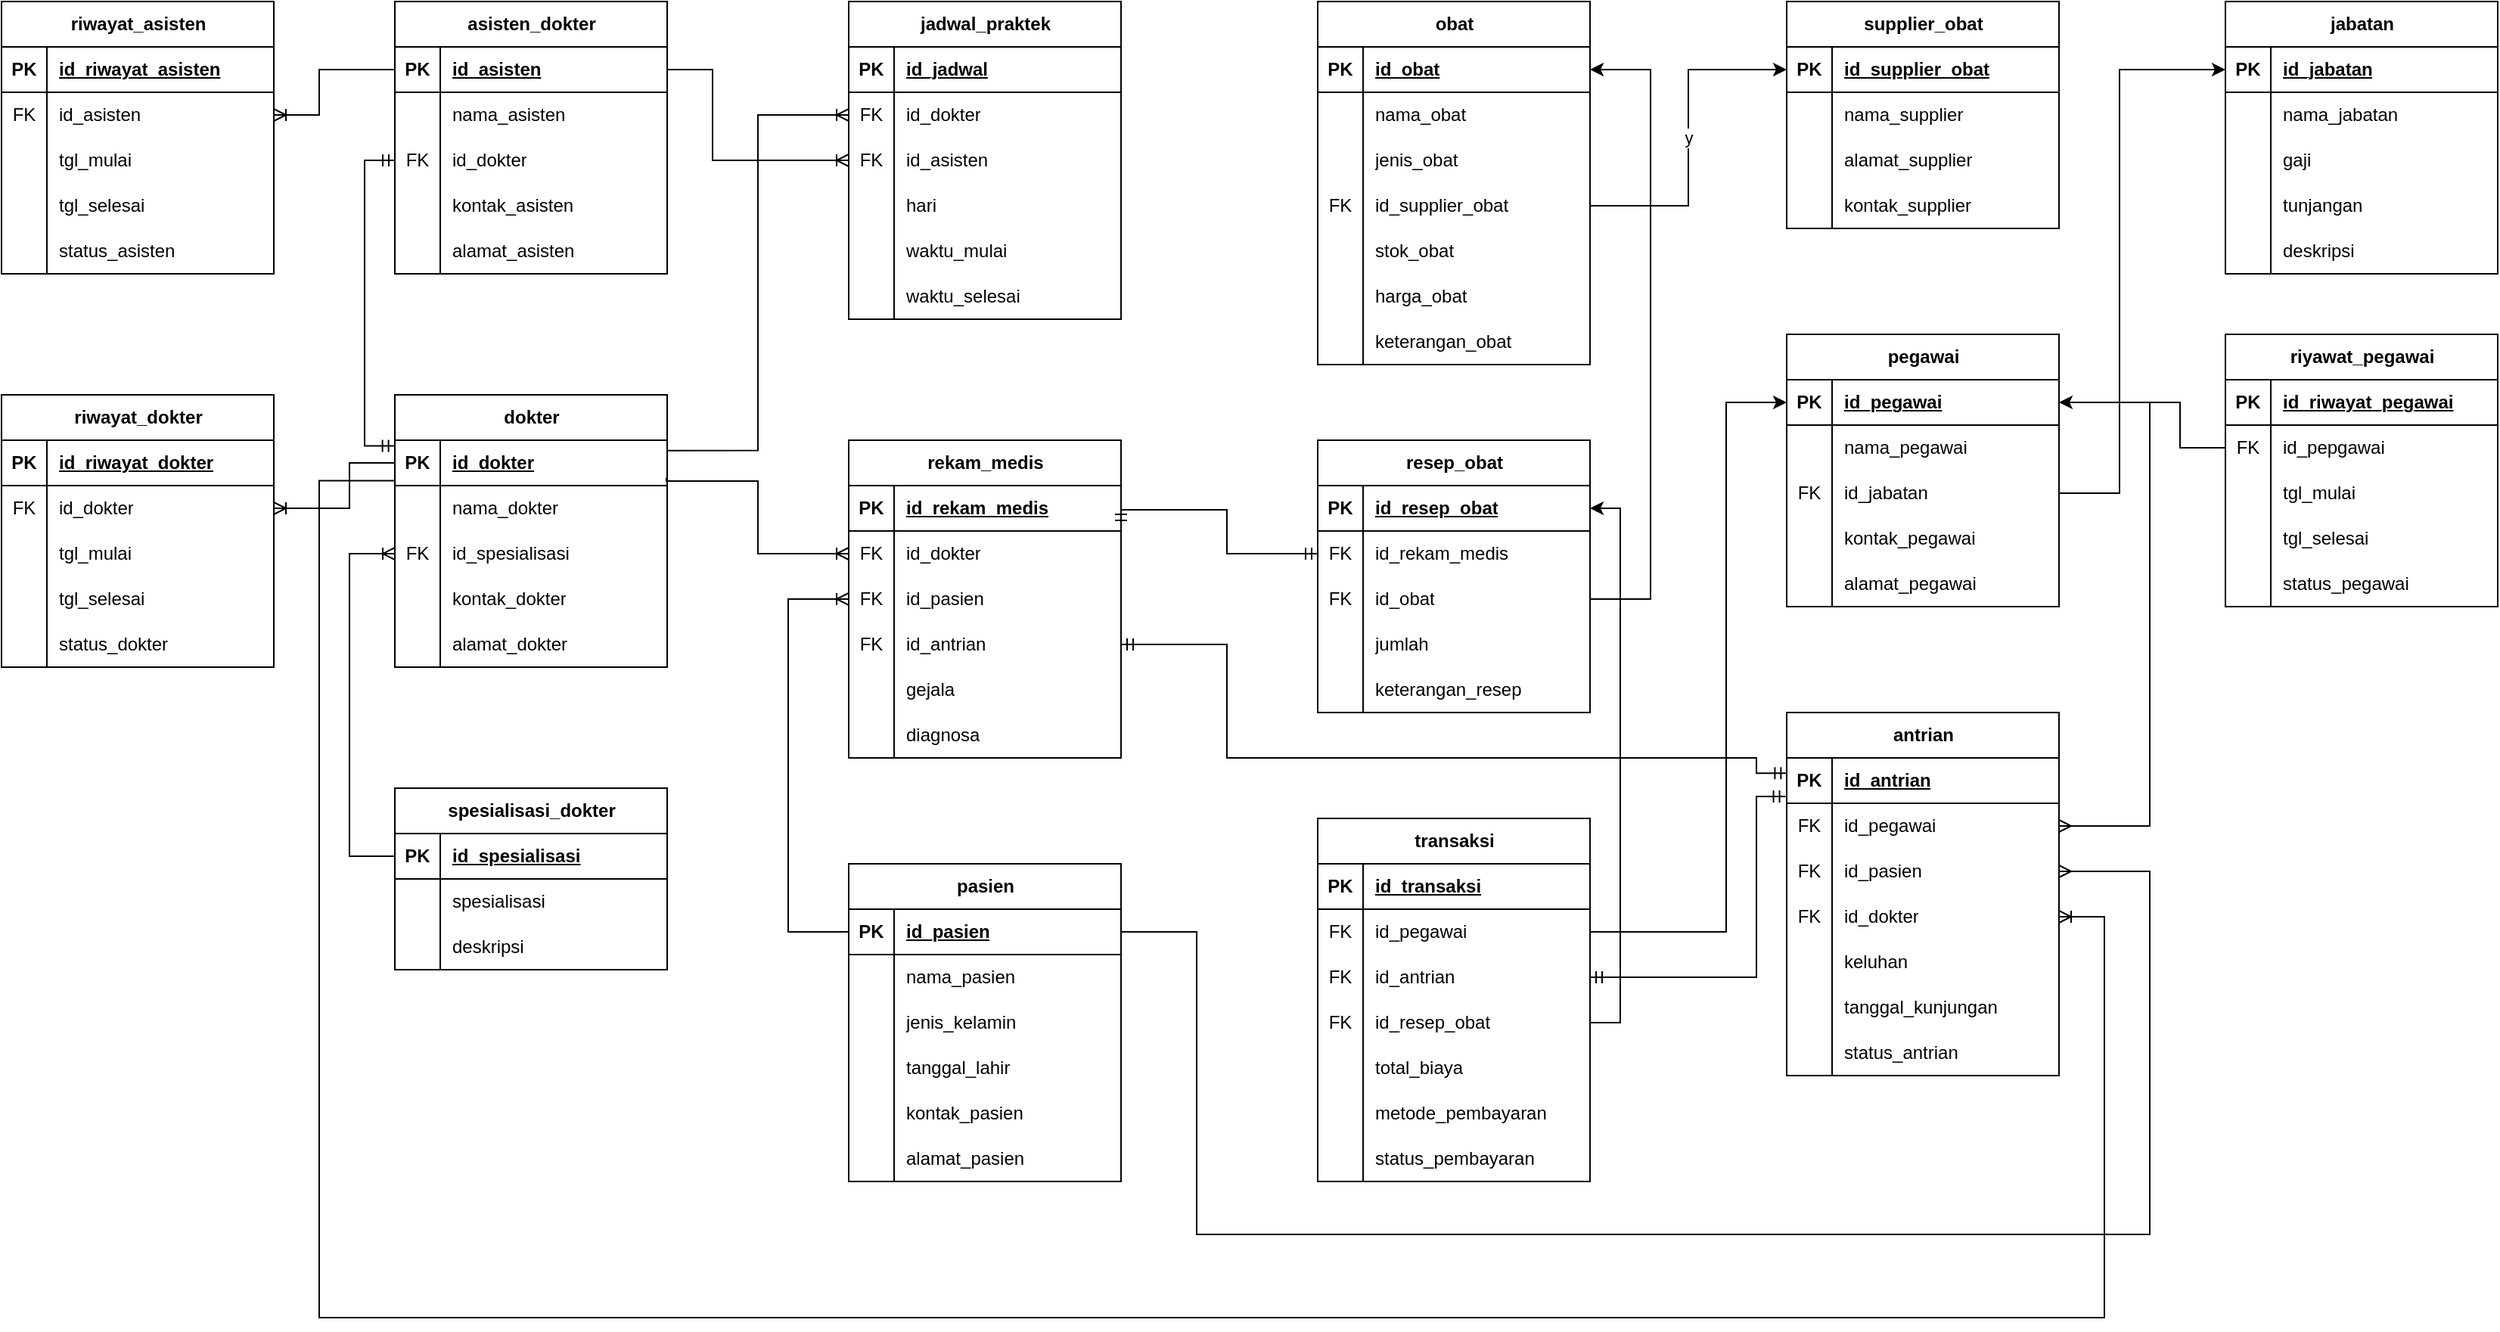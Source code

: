 <mxfile version="26.1.1">
  <diagram id="R2lEEEUBdFMjLlhIrx00" name="Page-1">
    <mxGraphModel dx="1909" dy="574" grid="1" gridSize="10" guides="1" tooltips="1" connect="1" arrows="1" fold="1" page="1" pageScale="1" pageWidth="850" pageHeight="1100" math="0" shadow="0" extFonts="Permanent Marker^https://fonts.googleapis.com/css?family=Permanent+Marker">
      <root>
        <mxCell id="0" />
        <mxCell id="1" parent="0" />
        <mxCell id="pEK8xw5Ekn7t_ozYFzey-36" value="dokter" style="shape=table;startSize=30;container=1;collapsible=1;childLayout=tableLayout;fixedRows=1;rowLines=0;fontStyle=1;align=center;resizeLast=1;html=1;" parent="1" vertex="1">
          <mxGeometry x="-50" y="1160" width="180" height="180" as="geometry" />
        </mxCell>
        <mxCell id="pEK8xw5Ekn7t_ozYFzey-37" value="" style="shape=tableRow;horizontal=0;startSize=0;swimlaneHead=0;swimlaneBody=0;fillColor=none;collapsible=0;dropTarget=0;points=[[0,0.5],[1,0.5]];portConstraint=eastwest;top=0;left=0;right=0;bottom=1;" parent="pEK8xw5Ekn7t_ozYFzey-36" vertex="1">
          <mxGeometry y="30" width="180" height="30" as="geometry" />
        </mxCell>
        <mxCell id="pEK8xw5Ekn7t_ozYFzey-38" value="PK" style="shape=partialRectangle;connectable=0;fillColor=none;top=0;left=0;bottom=0;right=0;fontStyle=1;overflow=hidden;whiteSpace=wrap;html=1;" parent="pEK8xw5Ekn7t_ozYFzey-37" vertex="1">
          <mxGeometry width="30" height="30" as="geometry">
            <mxRectangle width="30" height="30" as="alternateBounds" />
          </mxGeometry>
        </mxCell>
        <mxCell id="pEK8xw5Ekn7t_ozYFzey-39" value="id_dokter" style="shape=partialRectangle;connectable=0;fillColor=none;top=0;left=0;bottom=0;right=0;align=left;spacingLeft=6;fontStyle=5;overflow=hidden;whiteSpace=wrap;html=1;" parent="pEK8xw5Ekn7t_ozYFzey-37" vertex="1">
          <mxGeometry x="30" width="150" height="30" as="geometry">
            <mxRectangle width="150" height="30" as="alternateBounds" />
          </mxGeometry>
        </mxCell>
        <mxCell id="pEK8xw5Ekn7t_ozYFzey-40" value="" style="shape=tableRow;horizontal=0;startSize=0;swimlaneHead=0;swimlaneBody=0;fillColor=none;collapsible=0;dropTarget=0;points=[[0,0.5],[1,0.5]];portConstraint=eastwest;top=0;left=0;right=0;bottom=0;" parent="pEK8xw5Ekn7t_ozYFzey-36" vertex="1">
          <mxGeometry y="60" width="180" height="30" as="geometry" />
        </mxCell>
        <mxCell id="pEK8xw5Ekn7t_ozYFzey-41" value="" style="shape=partialRectangle;connectable=0;fillColor=none;top=0;left=0;bottom=0;right=0;editable=1;overflow=hidden;whiteSpace=wrap;html=1;" parent="pEK8xw5Ekn7t_ozYFzey-40" vertex="1">
          <mxGeometry width="30" height="30" as="geometry">
            <mxRectangle width="30" height="30" as="alternateBounds" />
          </mxGeometry>
        </mxCell>
        <mxCell id="pEK8xw5Ekn7t_ozYFzey-42" value="nama_dokter" style="shape=partialRectangle;connectable=0;fillColor=none;top=0;left=0;bottom=0;right=0;align=left;spacingLeft=6;overflow=hidden;whiteSpace=wrap;html=1;" parent="pEK8xw5Ekn7t_ozYFzey-40" vertex="1">
          <mxGeometry x="30" width="150" height="30" as="geometry">
            <mxRectangle width="150" height="30" as="alternateBounds" />
          </mxGeometry>
        </mxCell>
        <mxCell id="pEK8xw5Ekn7t_ozYFzey-43" value="" style="shape=tableRow;horizontal=0;startSize=0;swimlaneHead=0;swimlaneBody=0;fillColor=none;collapsible=0;dropTarget=0;points=[[0,0.5],[1,0.5]];portConstraint=eastwest;top=0;left=0;right=0;bottom=0;" parent="pEK8xw5Ekn7t_ozYFzey-36" vertex="1">
          <mxGeometry y="90" width="180" height="30" as="geometry" />
        </mxCell>
        <mxCell id="pEK8xw5Ekn7t_ozYFzey-44" value="FK" style="shape=partialRectangle;connectable=0;fillColor=none;top=0;left=0;bottom=0;right=0;editable=1;overflow=hidden;whiteSpace=wrap;html=1;" parent="pEK8xw5Ekn7t_ozYFzey-43" vertex="1">
          <mxGeometry width="30" height="30" as="geometry">
            <mxRectangle width="30" height="30" as="alternateBounds" />
          </mxGeometry>
        </mxCell>
        <mxCell id="pEK8xw5Ekn7t_ozYFzey-45" value="id_spesialisasi&lt;span style=&quot;white-space: pre;&quot;&gt;&#x9;&lt;/span&gt;" style="shape=partialRectangle;connectable=0;fillColor=none;top=0;left=0;bottom=0;right=0;align=left;spacingLeft=6;overflow=hidden;whiteSpace=wrap;html=1;" parent="pEK8xw5Ekn7t_ozYFzey-43" vertex="1">
          <mxGeometry x="30" width="150" height="30" as="geometry">
            <mxRectangle width="150" height="30" as="alternateBounds" />
          </mxGeometry>
        </mxCell>
        <mxCell id="pEK8xw5Ekn7t_ozYFzey-46" value="" style="shape=tableRow;horizontal=0;startSize=0;swimlaneHead=0;swimlaneBody=0;fillColor=none;collapsible=0;dropTarget=0;points=[[0,0.5],[1,0.5]];portConstraint=eastwest;top=0;left=0;right=0;bottom=0;" parent="pEK8xw5Ekn7t_ozYFzey-36" vertex="1">
          <mxGeometry y="120" width="180" height="30" as="geometry" />
        </mxCell>
        <mxCell id="pEK8xw5Ekn7t_ozYFzey-47" value="" style="shape=partialRectangle;connectable=0;fillColor=none;top=0;left=0;bottom=0;right=0;editable=1;overflow=hidden;whiteSpace=wrap;html=1;" parent="pEK8xw5Ekn7t_ozYFzey-46" vertex="1">
          <mxGeometry width="30" height="30" as="geometry">
            <mxRectangle width="30" height="30" as="alternateBounds" />
          </mxGeometry>
        </mxCell>
        <mxCell id="pEK8xw5Ekn7t_ozYFzey-48" value="kontak_dokter" style="shape=partialRectangle;connectable=0;fillColor=none;top=0;left=0;bottom=0;right=0;align=left;spacingLeft=6;overflow=hidden;whiteSpace=wrap;html=1;" parent="pEK8xw5Ekn7t_ozYFzey-46" vertex="1">
          <mxGeometry x="30" width="150" height="30" as="geometry">
            <mxRectangle width="150" height="30" as="alternateBounds" />
          </mxGeometry>
        </mxCell>
        <mxCell id="pEK8xw5Ekn7t_ozYFzey-49" value="" style="shape=tableRow;horizontal=0;startSize=0;swimlaneHead=0;swimlaneBody=0;fillColor=none;collapsible=0;dropTarget=0;points=[[0,0.5],[1,0.5]];portConstraint=eastwest;top=0;left=0;right=0;bottom=0;" parent="pEK8xw5Ekn7t_ozYFzey-36" vertex="1">
          <mxGeometry y="150" width="180" height="30" as="geometry" />
        </mxCell>
        <mxCell id="pEK8xw5Ekn7t_ozYFzey-50" value="" style="shape=partialRectangle;connectable=0;fillColor=none;top=0;left=0;bottom=0;right=0;editable=1;overflow=hidden;whiteSpace=wrap;html=1;" parent="pEK8xw5Ekn7t_ozYFzey-49" vertex="1">
          <mxGeometry width="30" height="30" as="geometry">
            <mxRectangle width="30" height="30" as="alternateBounds" />
          </mxGeometry>
        </mxCell>
        <mxCell id="pEK8xw5Ekn7t_ozYFzey-51" value="alamat_dokter" style="shape=partialRectangle;connectable=0;fillColor=none;top=0;left=0;bottom=0;right=0;align=left;spacingLeft=6;overflow=hidden;whiteSpace=wrap;html=1;" parent="pEK8xw5Ekn7t_ozYFzey-49" vertex="1">
          <mxGeometry x="30" width="150" height="30" as="geometry">
            <mxRectangle width="150" height="30" as="alternateBounds" />
          </mxGeometry>
        </mxCell>
        <mxCell id="pEK8xw5Ekn7t_ozYFzey-52" value="asisten_dokter" style="shape=table;startSize=30;container=1;collapsible=1;childLayout=tableLayout;fixedRows=1;rowLines=0;fontStyle=1;align=center;resizeLast=1;html=1;" parent="1" vertex="1">
          <mxGeometry x="-50" y="900" width="180" height="180" as="geometry" />
        </mxCell>
        <mxCell id="pEK8xw5Ekn7t_ozYFzey-53" value="" style="shape=tableRow;horizontal=0;startSize=0;swimlaneHead=0;swimlaneBody=0;fillColor=none;collapsible=0;dropTarget=0;points=[[0,0.5],[1,0.5]];portConstraint=eastwest;top=0;left=0;right=0;bottom=1;" parent="pEK8xw5Ekn7t_ozYFzey-52" vertex="1">
          <mxGeometry y="30" width="180" height="30" as="geometry" />
        </mxCell>
        <mxCell id="pEK8xw5Ekn7t_ozYFzey-54" value="PK" style="shape=partialRectangle;connectable=0;fillColor=none;top=0;left=0;bottom=0;right=0;fontStyle=1;overflow=hidden;whiteSpace=wrap;html=1;" parent="pEK8xw5Ekn7t_ozYFzey-53" vertex="1">
          <mxGeometry width="30" height="30" as="geometry">
            <mxRectangle width="30" height="30" as="alternateBounds" />
          </mxGeometry>
        </mxCell>
        <mxCell id="pEK8xw5Ekn7t_ozYFzey-55" value="id_asisten" style="shape=partialRectangle;connectable=0;fillColor=none;top=0;left=0;bottom=0;right=0;align=left;spacingLeft=6;fontStyle=5;overflow=hidden;whiteSpace=wrap;html=1;" parent="pEK8xw5Ekn7t_ozYFzey-53" vertex="1">
          <mxGeometry x="30" width="150" height="30" as="geometry">
            <mxRectangle width="150" height="30" as="alternateBounds" />
          </mxGeometry>
        </mxCell>
        <mxCell id="pEK8xw5Ekn7t_ozYFzey-56" value="" style="shape=tableRow;horizontal=0;startSize=0;swimlaneHead=0;swimlaneBody=0;fillColor=none;collapsible=0;dropTarget=0;points=[[0,0.5],[1,0.5]];portConstraint=eastwest;top=0;left=0;right=0;bottom=0;" parent="pEK8xw5Ekn7t_ozYFzey-52" vertex="1">
          <mxGeometry y="60" width="180" height="30" as="geometry" />
        </mxCell>
        <mxCell id="pEK8xw5Ekn7t_ozYFzey-57" value="" style="shape=partialRectangle;connectable=0;fillColor=none;top=0;left=0;bottom=0;right=0;editable=1;overflow=hidden;whiteSpace=wrap;html=1;" parent="pEK8xw5Ekn7t_ozYFzey-56" vertex="1">
          <mxGeometry width="30" height="30" as="geometry">
            <mxRectangle width="30" height="30" as="alternateBounds" />
          </mxGeometry>
        </mxCell>
        <mxCell id="pEK8xw5Ekn7t_ozYFzey-58" value="nama_asisten" style="shape=partialRectangle;connectable=0;fillColor=none;top=0;left=0;bottom=0;right=0;align=left;spacingLeft=6;overflow=hidden;whiteSpace=wrap;html=1;" parent="pEK8xw5Ekn7t_ozYFzey-56" vertex="1">
          <mxGeometry x="30" width="150" height="30" as="geometry">
            <mxRectangle width="150" height="30" as="alternateBounds" />
          </mxGeometry>
        </mxCell>
        <mxCell id="pEK8xw5Ekn7t_ozYFzey-59" value="" style="shape=tableRow;horizontal=0;startSize=0;swimlaneHead=0;swimlaneBody=0;fillColor=none;collapsible=0;dropTarget=0;points=[[0,0.5],[1,0.5]];portConstraint=eastwest;top=0;left=0;right=0;bottom=0;" parent="pEK8xw5Ekn7t_ozYFzey-52" vertex="1">
          <mxGeometry y="90" width="180" height="30" as="geometry" />
        </mxCell>
        <mxCell id="pEK8xw5Ekn7t_ozYFzey-60" value="FK" style="shape=partialRectangle;connectable=0;fillColor=none;top=0;left=0;bottom=0;right=0;editable=1;overflow=hidden;whiteSpace=wrap;html=1;" parent="pEK8xw5Ekn7t_ozYFzey-59" vertex="1">
          <mxGeometry width="30" height="30" as="geometry">
            <mxRectangle width="30" height="30" as="alternateBounds" />
          </mxGeometry>
        </mxCell>
        <mxCell id="pEK8xw5Ekn7t_ozYFzey-61" value="id_dokter" style="shape=partialRectangle;connectable=0;fillColor=none;top=0;left=0;bottom=0;right=0;align=left;spacingLeft=6;overflow=hidden;whiteSpace=wrap;html=1;" parent="pEK8xw5Ekn7t_ozYFzey-59" vertex="1">
          <mxGeometry x="30" width="150" height="30" as="geometry">
            <mxRectangle width="150" height="30" as="alternateBounds" />
          </mxGeometry>
        </mxCell>
        <mxCell id="pEK8xw5Ekn7t_ozYFzey-62" value="" style="shape=tableRow;horizontal=0;startSize=0;swimlaneHead=0;swimlaneBody=0;fillColor=none;collapsible=0;dropTarget=0;points=[[0,0.5],[1,0.5]];portConstraint=eastwest;top=0;left=0;right=0;bottom=0;" parent="pEK8xw5Ekn7t_ozYFzey-52" vertex="1">
          <mxGeometry y="120" width="180" height="30" as="geometry" />
        </mxCell>
        <mxCell id="pEK8xw5Ekn7t_ozYFzey-63" value="" style="shape=partialRectangle;connectable=0;fillColor=none;top=0;left=0;bottom=0;right=0;editable=1;overflow=hidden;whiteSpace=wrap;html=1;" parent="pEK8xw5Ekn7t_ozYFzey-62" vertex="1">
          <mxGeometry width="30" height="30" as="geometry">
            <mxRectangle width="30" height="30" as="alternateBounds" />
          </mxGeometry>
        </mxCell>
        <mxCell id="pEK8xw5Ekn7t_ozYFzey-64" value="kontak_asisten" style="shape=partialRectangle;connectable=0;fillColor=none;top=0;left=0;bottom=0;right=0;align=left;spacingLeft=6;overflow=hidden;whiteSpace=wrap;html=1;" parent="pEK8xw5Ekn7t_ozYFzey-62" vertex="1">
          <mxGeometry x="30" width="150" height="30" as="geometry">
            <mxRectangle width="150" height="30" as="alternateBounds" />
          </mxGeometry>
        </mxCell>
        <mxCell id="pEK8xw5Ekn7t_ozYFzey-65" value="" style="shape=tableRow;horizontal=0;startSize=0;swimlaneHead=0;swimlaneBody=0;fillColor=none;collapsible=0;dropTarget=0;points=[[0,0.5],[1,0.5]];portConstraint=eastwest;top=0;left=0;right=0;bottom=0;" parent="pEK8xw5Ekn7t_ozYFzey-52" vertex="1">
          <mxGeometry y="150" width="180" height="30" as="geometry" />
        </mxCell>
        <mxCell id="pEK8xw5Ekn7t_ozYFzey-66" value="" style="shape=partialRectangle;connectable=0;fillColor=none;top=0;left=0;bottom=0;right=0;editable=1;overflow=hidden;whiteSpace=wrap;html=1;" parent="pEK8xw5Ekn7t_ozYFzey-65" vertex="1">
          <mxGeometry width="30" height="30" as="geometry">
            <mxRectangle width="30" height="30" as="alternateBounds" />
          </mxGeometry>
        </mxCell>
        <mxCell id="pEK8xw5Ekn7t_ozYFzey-67" value="alamat_asisten" style="shape=partialRectangle;connectable=0;fillColor=none;top=0;left=0;bottom=0;right=0;align=left;spacingLeft=6;overflow=hidden;whiteSpace=wrap;html=1;" parent="pEK8xw5Ekn7t_ozYFzey-65" vertex="1">
          <mxGeometry x="30" width="150" height="30" as="geometry">
            <mxRectangle width="150" height="30" as="alternateBounds" />
          </mxGeometry>
        </mxCell>
        <mxCell id="pEK8xw5Ekn7t_ozYFzey-68" value="spesialisasi_dokter" style="shape=table;startSize=30;container=1;collapsible=1;childLayout=tableLayout;fixedRows=1;rowLines=0;fontStyle=1;align=center;resizeLast=1;html=1;" parent="1" vertex="1">
          <mxGeometry x="-50" y="1420" width="180" height="120" as="geometry" />
        </mxCell>
        <mxCell id="pEK8xw5Ekn7t_ozYFzey-69" value="" style="shape=tableRow;horizontal=0;startSize=0;swimlaneHead=0;swimlaneBody=0;fillColor=none;collapsible=0;dropTarget=0;points=[[0,0.5],[1,0.5]];portConstraint=eastwest;top=0;left=0;right=0;bottom=1;" parent="pEK8xw5Ekn7t_ozYFzey-68" vertex="1">
          <mxGeometry y="30" width="180" height="30" as="geometry" />
        </mxCell>
        <mxCell id="pEK8xw5Ekn7t_ozYFzey-70" value="PK" style="shape=partialRectangle;connectable=0;fillColor=none;top=0;left=0;bottom=0;right=0;fontStyle=1;overflow=hidden;whiteSpace=wrap;html=1;" parent="pEK8xw5Ekn7t_ozYFzey-69" vertex="1">
          <mxGeometry width="30" height="30" as="geometry">
            <mxRectangle width="30" height="30" as="alternateBounds" />
          </mxGeometry>
        </mxCell>
        <mxCell id="pEK8xw5Ekn7t_ozYFzey-71" value="id_spesialisasi" style="shape=partialRectangle;connectable=0;fillColor=none;top=0;left=0;bottom=0;right=0;align=left;spacingLeft=6;fontStyle=5;overflow=hidden;whiteSpace=wrap;html=1;" parent="pEK8xw5Ekn7t_ozYFzey-69" vertex="1">
          <mxGeometry x="30" width="150" height="30" as="geometry">
            <mxRectangle width="150" height="30" as="alternateBounds" />
          </mxGeometry>
        </mxCell>
        <mxCell id="pEK8xw5Ekn7t_ozYFzey-72" value="" style="shape=tableRow;horizontal=0;startSize=0;swimlaneHead=0;swimlaneBody=0;fillColor=none;collapsible=0;dropTarget=0;points=[[0,0.5],[1,0.5]];portConstraint=eastwest;top=0;left=0;right=0;bottom=0;" parent="pEK8xw5Ekn7t_ozYFzey-68" vertex="1">
          <mxGeometry y="60" width="180" height="30" as="geometry" />
        </mxCell>
        <mxCell id="pEK8xw5Ekn7t_ozYFzey-73" value="" style="shape=partialRectangle;connectable=0;fillColor=none;top=0;left=0;bottom=0;right=0;editable=1;overflow=hidden;whiteSpace=wrap;html=1;" parent="pEK8xw5Ekn7t_ozYFzey-72" vertex="1">
          <mxGeometry width="30" height="30" as="geometry">
            <mxRectangle width="30" height="30" as="alternateBounds" />
          </mxGeometry>
        </mxCell>
        <mxCell id="pEK8xw5Ekn7t_ozYFzey-74" value="spesialisasi" style="shape=partialRectangle;connectable=0;fillColor=none;top=0;left=0;bottom=0;right=0;align=left;spacingLeft=6;overflow=hidden;whiteSpace=wrap;html=1;" parent="pEK8xw5Ekn7t_ozYFzey-72" vertex="1">
          <mxGeometry x="30" width="150" height="30" as="geometry">
            <mxRectangle width="150" height="30" as="alternateBounds" />
          </mxGeometry>
        </mxCell>
        <mxCell id="pEK8xw5Ekn7t_ozYFzey-75" value="" style="shape=tableRow;horizontal=0;startSize=0;swimlaneHead=0;swimlaneBody=0;fillColor=none;collapsible=0;dropTarget=0;points=[[0,0.5],[1,0.5]];portConstraint=eastwest;top=0;left=0;right=0;bottom=0;" parent="pEK8xw5Ekn7t_ozYFzey-68" vertex="1">
          <mxGeometry y="90" width="180" height="30" as="geometry" />
        </mxCell>
        <mxCell id="pEK8xw5Ekn7t_ozYFzey-76" value="" style="shape=partialRectangle;connectable=0;fillColor=none;top=0;left=0;bottom=0;right=0;editable=1;overflow=hidden;whiteSpace=wrap;html=1;" parent="pEK8xw5Ekn7t_ozYFzey-75" vertex="1">
          <mxGeometry width="30" height="30" as="geometry">
            <mxRectangle width="30" height="30" as="alternateBounds" />
          </mxGeometry>
        </mxCell>
        <mxCell id="pEK8xw5Ekn7t_ozYFzey-77" value="deskripsi" style="shape=partialRectangle;connectable=0;fillColor=none;top=0;left=0;bottom=0;right=0;align=left;spacingLeft=6;overflow=hidden;whiteSpace=wrap;html=1;" parent="pEK8xw5Ekn7t_ozYFzey-75" vertex="1">
          <mxGeometry x="30" width="150" height="30" as="geometry">
            <mxRectangle width="150" height="30" as="alternateBounds" />
          </mxGeometry>
        </mxCell>
        <mxCell id="pEK8xw5Ekn7t_ozYFzey-81" value="jadwal_praktek" style="shape=table;startSize=30;container=1;collapsible=1;childLayout=tableLayout;fixedRows=1;rowLines=0;fontStyle=1;align=center;resizeLast=1;html=1;" parent="1" vertex="1">
          <mxGeometry x="250" y="900" width="180" height="210" as="geometry" />
        </mxCell>
        <mxCell id="pEK8xw5Ekn7t_ozYFzey-82" value="" style="shape=tableRow;horizontal=0;startSize=0;swimlaneHead=0;swimlaneBody=0;fillColor=none;collapsible=0;dropTarget=0;points=[[0,0.5],[1,0.5]];portConstraint=eastwest;top=0;left=0;right=0;bottom=1;" parent="pEK8xw5Ekn7t_ozYFzey-81" vertex="1">
          <mxGeometry y="30" width="180" height="30" as="geometry" />
        </mxCell>
        <mxCell id="pEK8xw5Ekn7t_ozYFzey-83" value="PK" style="shape=partialRectangle;connectable=0;fillColor=none;top=0;left=0;bottom=0;right=0;fontStyle=1;overflow=hidden;whiteSpace=wrap;html=1;" parent="pEK8xw5Ekn7t_ozYFzey-82" vertex="1">
          <mxGeometry width="30" height="30" as="geometry">
            <mxRectangle width="30" height="30" as="alternateBounds" />
          </mxGeometry>
        </mxCell>
        <mxCell id="pEK8xw5Ekn7t_ozYFzey-84" value="id_jadwal" style="shape=partialRectangle;connectable=0;fillColor=none;top=0;left=0;bottom=0;right=0;align=left;spacingLeft=6;fontStyle=5;overflow=hidden;whiteSpace=wrap;html=1;" parent="pEK8xw5Ekn7t_ozYFzey-82" vertex="1">
          <mxGeometry x="30" width="150" height="30" as="geometry">
            <mxRectangle width="150" height="30" as="alternateBounds" />
          </mxGeometry>
        </mxCell>
        <mxCell id="pEK8xw5Ekn7t_ozYFzey-85" value="" style="shape=tableRow;horizontal=0;startSize=0;swimlaneHead=0;swimlaneBody=0;fillColor=none;collapsible=0;dropTarget=0;points=[[0,0.5],[1,0.5]];portConstraint=eastwest;top=0;left=0;right=0;bottom=0;" parent="pEK8xw5Ekn7t_ozYFzey-81" vertex="1">
          <mxGeometry y="60" width="180" height="30" as="geometry" />
        </mxCell>
        <mxCell id="pEK8xw5Ekn7t_ozYFzey-86" value="FK" style="shape=partialRectangle;connectable=0;fillColor=none;top=0;left=0;bottom=0;right=0;editable=1;overflow=hidden;whiteSpace=wrap;html=1;" parent="pEK8xw5Ekn7t_ozYFzey-85" vertex="1">
          <mxGeometry width="30" height="30" as="geometry">
            <mxRectangle width="30" height="30" as="alternateBounds" />
          </mxGeometry>
        </mxCell>
        <mxCell id="pEK8xw5Ekn7t_ozYFzey-87" value="id_dokter" style="shape=partialRectangle;connectable=0;fillColor=none;top=0;left=0;bottom=0;right=0;align=left;spacingLeft=6;overflow=hidden;whiteSpace=wrap;html=1;" parent="pEK8xw5Ekn7t_ozYFzey-85" vertex="1">
          <mxGeometry x="30" width="150" height="30" as="geometry">
            <mxRectangle width="150" height="30" as="alternateBounds" />
          </mxGeometry>
        </mxCell>
        <mxCell id="pEK8xw5Ekn7t_ozYFzey-88" value="" style="shape=tableRow;horizontal=0;startSize=0;swimlaneHead=0;swimlaneBody=0;fillColor=none;collapsible=0;dropTarget=0;points=[[0,0.5],[1,0.5]];portConstraint=eastwest;top=0;left=0;right=0;bottom=0;" parent="pEK8xw5Ekn7t_ozYFzey-81" vertex="1">
          <mxGeometry y="90" width="180" height="30" as="geometry" />
        </mxCell>
        <mxCell id="pEK8xw5Ekn7t_ozYFzey-89" value="FK" style="shape=partialRectangle;connectable=0;fillColor=none;top=0;left=0;bottom=0;right=0;editable=1;overflow=hidden;whiteSpace=wrap;html=1;" parent="pEK8xw5Ekn7t_ozYFzey-88" vertex="1">
          <mxGeometry width="30" height="30" as="geometry">
            <mxRectangle width="30" height="30" as="alternateBounds" />
          </mxGeometry>
        </mxCell>
        <mxCell id="pEK8xw5Ekn7t_ozYFzey-90" value="id_asisten" style="shape=partialRectangle;connectable=0;fillColor=none;top=0;left=0;bottom=0;right=0;align=left;spacingLeft=6;overflow=hidden;whiteSpace=wrap;html=1;" parent="pEK8xw5Ekn7t_ozYFzey-88" vertex="1">
          <mxGeometry x="30" width="150" height="30" as="geometry">
            <mxRectangle width="150" height="30" as="alternateBounds" />
          </mxGeometry>
        </mxCell>
        <mxCell id="pEK8xw5Ekn7t_ozYFzey-91" value="" style="shape=tableRow;horizontal=0;startSize=0;swimlaneHead=0;swimlaneBody=0;fillColor=none;collapsible=0;dropTarget=0;points=[[0,0.5],[1,0.5]];portConstraint=eastwest;top=0;left=0;right=0;bottom=0;" parent="pEK8xw5Ekn7t_ozYFzey-81" vertex="1">
          <mxGeometry y="120" width="180" height="30" as="geometry" />
        </mxCell>
        <mxCell id="pEK8xw5Ekn7t_ozYFzey-92" value="" style="shape=partialRectangle;connectable=0;fillColor=none;top=0;left=0;bottom=0;right=0;editable=1;overflow=hidden;whiteSpace=wrap;html=1;" parent="pEK8xw5Ekn7t_ozYFzey-91" vertex="1">
          <mxGeometry width="30" height="30" as="geometry">
            <mxRectangle width="30" height="30" as="alternateBounds" />
          </mxGeometry>
        </mxCell>
        <mxCell id="pEK8xw5Ekn7t_ozYFzey-93" value="hari" style="shape=partialRectangle;connectable=0;fillColor=none;top=0;left=0;bottom=0;right=0;align=left;spacingLeft=6;overflow=hidden;whiteSpace=wrap;html=1;" parent="pEK8xw5Ekn7t_ozYFzey-91" vertex="1">
          <mxGeometry x="30" width="150" height="30" as="geometry">
            <mxRectangle width="150" height="30" as="alternateBounds" />
          </mxGeometry>
        </mxCell>
        <mxCell id="pEK8xw5Ekn7t_ozYFzey-97" value="" style="shape=tableRow;horizontal=0;startSize=0;swimlaneHead=0;swimlaneBody=0;fillColor=none;collapsible=0;dropTarget=0;points=[[0,0.5],[1,0.5]];portConstraint=eastwest;top=0;left=0;right=0;bottom=0;" parent="pEK8xw5Ekn7t_ozYFzey-81" vertex="1">
          <mxGeometry y="150" width="180" height="30" as="geometry" />
        </mxCell>
        <mxCell id="pEK8xw5Ekn7t_ozYFzey-98" value="" style="shape=partialRectangle;connectable=0;fillColor=none;top=0;left=0;bottom=0;right=0;editable=1;overflow=hidden;whiteSpace=wrap;html=1;" parent="pEK8xw5Ekn7t_ozYFzey-97" vertex="1">
          <mxGeometry width="30" height="30" as="geometry">
            <mxRectangle width="30" height="30" as="alternateBounds" />
          </mxGeometry>
        </mxCell>
        <mxCell id="pEK8xw5Ekn7t_ozYFzey-99" value="waktu_mulai" style="shape=partialRectangle;connectable=0;fillColor=none;top=0;left=0;bottom=0;right=0;align=left;spacingLeft=6;overflow=hidden;whiteSpace=wrap;html=1;" parent="pEK8xw5Ekn7t_ozYFzey-97" vertex="1">
          <mxGeometry x="30" width="150" height="30" as="geometry">
            <mxRectangle width="150" height="30" as="alternateBounds" />
          </mxGeometry>
        </mxCell>
        <mxCell id="pEK8xw5Ekn7t_ozYFzey-100" value="" style="shape=tableRow;horizontal=0;startSize=0;swimlaneHead=0;swimlaneBody=0;fillColor=none;collapsible=0;dropTarget=0;points=[[0,0.5],[1,0.5]];portConstraint=eastwest;top=0;left=0;right=0;bottom=0;" parent="pEK8xw5Ekn7t_ozYFzey-81" vertex="1">
          <mxGeometry y="180" width="180" height="30" as="geometry" />
        </mxCell>
        <mxCell id="pEK8xw5Ekn7t_ozYFzey-101" value="" style="shape=partialRectangle;connectable=0;fillColor=none;top=0;left=0;bottom=0;right=0;editable=1;overflow=hidden;whiteSpace=wrap;html=1;" parent="pEK8xw5Ekn7t_ozYFzey-100" vertex="1">
          <mxGeometry width="30" height="30" as="geometry">
            <mxRectangle width="30" height="30" as="alternateBounds" />
          </mxGeometry>
        </mxCell>
        <mxCell id="pEK8xw5Ekn7t_ozYFzey-102" value="waktu_selesai" style="shape=partialRectangle;connectable=0;fillColor=none;top=0;left=0;bottom=0;right=0;align=left;spacingLeft=6;overflow=hidden;whiteSpace=wrap;html=1;" parent="pEK8xw5Ekn7t_ozYFzey-100" vertex="1">
          <mxGeometry x="30" width="150" height="30" as="geometry">
            <mxRectangle width="150" height="30" as="alternateBounds" />
          </mxGeometry>
        </mxCell>
        <mxCell id="pEK8xw5Ekn7t_ozYFzey-103" value="pasien" style="shape=table;startSize=30;container=1;collapsible=1;childLayout=tableLayout;fixedRows=1;rowLines=0;fontStyle=1;align=center;resizeLast=1;html=1;" parent="1" vertex="1">
          <mxGeometry x="250" y="1470" width="180" height="210" as="geometry" />
        </mxCell>
        <mxCell id="pEK8xw5Ekn7t_ozYFzey-104" value="" style="shape=tableRow;horizontal=0;startSize=0;swimlaneHead=0;swimlaneBody=0;fillColor=none;collapsible=0;dropTarget=0;points=[[0,0.5],[1,0.5]];portConstraint=eastwest;top=0;left=0;right=0;bottom=1;" parent="pEK8xw5Ekn7t_ozYFzey-103" vertex="1">
          <mxGeometry y="30" width="180" height="30" as="geometry" />
        </mxCell>
        <mxCell id="pEK8xw5Ekn7t_ozYFzey-105" value="PK" style="shape=partialRectangle;connectable=0;fillColor=none;top=0;left=0;bottom=0;right=0;fontStyle=1;overflow=hidden;whiteSpace=wrap;html=1;" parent="pEK8xw5Ekn7t_ozYFzey-104" vertex="1">
          <mxGeometry width="30" height="30" as="geometry">
            <mxRectangle width="30" height="30" as="alternateBounds" />
          </mxGeometry>
        </mxCell>
        <mxCell id="pEK8xw5Ekn7t_ozYFzey-106" value="id_pasien" style="shape=partialRectangle;connectable=0;fillColor=none;top=0;left=0;bottom=0;right=0;align=left;spacingLeft=6;fontStyle=5;overflow=hidden;whiteSpace=wrap;html=1;" parent="pEK8xw5Ekn7t_ozYFzey-104" vertex="1">
          <mxGeometry x="30" width="150" height="30" as="geometry">
            <mxRectangle width="150" height="30" as="alternateBounds" />
          </mxGeometry>
        </mxCell>
        <mxCell id="pEK8xw5Ekn7t_ozYFzey-107" value="" style="shape=tableRow;horizontal=0;startSize=0;swimlaneHead=0;swimlaneBody=0;fillColor=none;collapsible=0;dropTarget=0;points=[[0,0.5],[1,0.5]];portConstraint=eastwest;top=0;left=0;right=0;bottom=0;" parent="pEK8xw5Ekn7t_ozYFzey-103" vertex="1">
          <mxGeometry y="60" width="180" height="30" as="geometry" />
        </mxCell>
        <mxCell id="pEK8xw5Ekn7t_ozYFzey-108" value="" style="shape=partialRectangle;connectable=0;fillColor=none;top=0;left=0;bottom=0;right=0;editable=1;overflow=hidden;whiteSpace=wrap;html=1;" parent="pEK8xw5Ekn7t_ozYFzey-107" vertex="1">
          <mxGeometry width="30" height="30" as="geometry">
            <mxRectangle width="30" height="30" as="alternateBounds" />
          </mxGeometry>
        </mxCell>
        <mxCell id="pEK8xw5Ekn7t_ozYFzey-109" value="nama_pasien" style="shape=partialRectangle;connectable=0;fillColor=none;top=0;left=0;bottom=0;right=0;align=left;spacingLeft=6;overflow=hidden;whiteSpace=wrap;html=1;" parent="pEK8xw5Ekn7t_ozYFzey-107" vertex="1">
          <mxGeometry x="30" width="150" height="30" as="geometry">
            <mxRectangle width="150" height="30" as="alternateBounds" />
          </mxGeometry>
        </mxCell>
        <mxCell id="pEK8xw5Ekn7t_ozYFzey-110" value="" style="shape=tableRow;horizontal=0;startSize=0;swimlaneHead=0;swimlaneBody=0;fillColor=none;collapsible=0;dropTarget=0;points=[[0,0.5],[1,0.5]];portConstraint=eastwest;top=0;left=0;right=0;bottom=0;" parent="pEK8xw5Ekn7t_ozYFzey-103" vertex="1">
          <mxGeometry y="90" width="180" height="30" as="geometry" />
        </mxCell>
        <mxCell id="pEK8xw5Ekn7t_ozYFzey-111" value="" style="shape=partialRectangle;connectable=0;fillColor=none;top=0;left=0;bottom=0;right=0;editable=1;overflow=hidden;whiteSpace=wrap;html=1;" parent="pEK8xw5Ekn7t_ozYFzey-110" vertex="1">
          <mxGeometry width="30" height="30" as="geometry">
            <mxRectangle width="30" height="30" as="alternateBounds" />
          </mxGeometry>
        </mxCell>
        <mxCell id="pEK8xw5Ekn7t_ozYFzey-112" value="jenis_kelamin" style="shape=partialRectangle;connectable=0;fillColor=none;top=0;left=0;bottom=0;right=0;align=left;spacingLeft=6;overflow=hidden;whiteSpace=wrap;html=1;" parent="pEK8xw5Ekn7t_ozYFzey-110" vertex="1">
          <mxGeometry x="30" width="150" height="30" as="geometry">
            <mxRectangle width="150" height="30" as="alternateBounds" />
          </mxGeometry>
        </mxCell>
        <mxCell id="pEK8xw5Ekn7t_ozYFzey-113" value="" style="shape=tableRow;horizontal=0;startSize=0;swimlaneHead=0;swimlaneBody=0;fillColor=none;collapsible=0;dropTarget=0;points=[[0,0.5],[1,0.5]];portConstraint=eastwest;top=0;left=0;right=0;bottom=0;" parent="pEK8xw5Ekn7t_ozYFzey-103" vertex="1">
          <mxGeometry y="120" width="180" height="30" as="geometry" />
        </mxCell>
        <mxCell id="pEK8xw5Ekn7t_ozYFzey-114" value="" style="shape=partialRectangle;connectable=0;fillColor=none;top=0;left=0;bottom=0;right=0;editable=1;overflow=hidden;whiteSpace=wrap;html=1;" parent="pEK8xw5Ekn7t_ozYFzey-113" vertex="1">
          <mxGeometry width="30" height="30" as="geometry">
            <mxRectangle width="30" height="30" as="alternateBounds" />
          </mxGeometry>
        </mxCell>
        <mxCell id="pEK8xw5Ekn7t_ozYFzey-115" value="tanggal_lahir" style="shape=partialRectangle;connectable=0;fillColor=none;top=0;left=0;bottom=0;right=0;align=left;spacingLeft=6;overflow=hidden;whiteSpace=wrap;html=1;" parent="pEK8xw5Ekn7t_ozYFzey-113" vertex="1">
          <mxGeometry x="30" width="150" height="30" as="geometry">
            <mxRectangle width="150" height="30" as="alternateBounds" />
          </mxGeometry>
        </mxCell>
        <mxCell id="pEK8xw5Ekn7t_ozYFzey-119" value="" style="shape=tableRow;horizontal=0;startSize=0;swimlaneHead=0;swimlaneBody=0;fillColor=none;collapsible=0;dropTarget=0;points=[[0,0.5],[1,0.5]];portConstraint=eastwest;top=0;left=0;right=0;bottom=0;" parent="pEK8xw5Ekn7t_ozYFzey-103" vertex="1">
          <mxGeometry y="150" width="180" height="30" as="geometry" />
        </mxCell>
        <mxCell id="pEK8xw5Ekn7t_ozYFzey-120" value="" style="shape=partialRectangle;connectable=0;fillColor=none;top=0;left=0;bottom=0;right=0;editable=1;overflow=hidden;whiteSpace=wrap;html=1;" parent="pEK8xw5Ekn7t_ozYFzey-119" vertex="1">
          <mxGeometry width="30" height="30" as="geometry">
            <mxRectangle width="30" height="30" as="alternateBounds" />
          </mxGeometry>
        </mxCell>
        <mxCell id="pEK8xw5Ekn7t_ozYFzey-121" value="kontak_pasien" style="shape=partialRectangle;connectable=0;fillColor=none;top=0;left=0;bottom=0;right=0;align=left;spacingLeft=6;overflow=hidden;whiteSpace=wrap;html=1;" parent="pEK8xw5Ekn7t_ozYFzey-119" vertex="1">
          <mxGeometry x="30" width="150" height="30" as="geometry">
            <mxRectangle width="150" height="30" as="alternateBounds" />
          </mxGeometry>
        </mxCell>
        <mxCell id="pEK8xw5Ekn7t_ozYFzey-122" value="" style="shape=tableRow;horizontal=0;startSize=0;swimlaneHead=0;swimlaneBody=0;fillColor=none;collapsible=0;dropTarget=0;points=[[0,0.5],[1,0.5]];portConstraint=eastwest;top=0;left=0;right=0;bottom=0;" parent="pEK8xw5Ekn7t_ozYFzey-103" vertex="1">
          <mxGeometry y="180" width="180" height="30" as="geometry" />
        </mxCell>
        <mxCell id="pEK8xw5Ekn7t_ozYFzey-123" value="" style="shape=partialRectangle;connectable=0;fillColor=none;top=0;left=0;bottom=0;right=0;editable=1;overflow=hidden;whiteSpace=wrap;html=1;" parent="pEK8xw5Ekn7t_ozYFzey-122" vertex="1">
          <mxGeometry width="30" height="30" as="geometry">
            <mxRectangle width="30" height="30" as="alternateBounds" />
          </mxGeometry>
        </mxCell>
        <mxCell id="pEK8xw5Ekn7t_ozYFzey-124" value="alamat_pasien" style="shape=partialRectangle;connectable=0;fillColor=none;top=0;left=0;bottom=0;right=0;align=left;spacingLeft=6;overflow=hidden;whiteSpace=wrap;html=1;" parent="pEK8xw5Ekn7t_ozYFzey-122" vertex="1">
          <mxGeometry x="30" width="150" height="30" as="geometry">
            <mxRectangle width="150" height="30" as="alternateBounds" />
          </mxGeometry>
        </mxCell>
        <mxCell id="pEK8xw5Ekn7t_ozYFzey-125" value="pegawai" style="shape=table;startSize=30;container=1;collapsible=1;childLayout=tableLayout;fixedRows=1;rowLines=0;fontStyle=1;align=center;resizeLast=1;html=1;" parent="1" vertex="1">
          <mxGeometry x="870" y="1120" width="180" height="180" as="geometry" />
        </mxCell>
        <mxCell id="pEK8xw5Ekn7t_ozYFzey-126" value="" style="shape=tableRow;horizontal=0;startSize=0;swimlaneHead=0;swimlaneBody=0;fillColor=none;collapsible=0;dropTarget=0;points=[[0,0.5],[1,0.5]];portConstraint=eastwest;top=0;left=0;right=0;bottom=1;" parent="pEK8xw5Ekn7t_ozYFzey-125" vertex="1">
          <mxGeometry y="30" width="180" height="30" as="geometry" />
        </mxCell>
        <mxCell id="pEK8xw5Ekn7t_ozYFzey-127" value="PK" style="shape=partialRectangle;connectable=0;fillColor=none;top=0;left=0;bottom=0;right=0;fontStyle=1;overflow=hidden;whiteSpace=wrap;html=1;" parent="pEK8xw5Ekn7t_ozYFzey-126" vertex="1">
          <mxGeometry width="30" height="30" as="geometry">
            <mxRectangle width="30" height="30" as="alternateBounds" />
          </mxGeometry>
        </mxCell>
        <mxCell id="pEK8xw5Ekn7t_ozYFzey-128" value="id_pegawai" style="shape=partialRectangle;connectable=0;fillColor=none;top=0;left=0;bottom=0;right=0;align=left;spacingLeft=6;fontStyle=5;overflow=hidden;whiteSpace=wrap;html=1;" parent="pEK8xw5Ekn7t_ozYFzey-126" vertex="1">
          <mxGeometry x="30" width="150" height="30" as="geometry">
            <mxRectangle width="150" height="30" as="alternateBounds" />
          </mxGeometry>
        </mxCell>
        <mxCell id="pEK8xw5Ekn7t_ozYFzey-129" value="" style="shape=tableRow;horizontal=0;startSize=0;swimlaneHead=0;swimlaneBody=0;fillColor=none;collapsible=0;dropTarget=0;points=[[0,0.5],[1,0.5]];portConstraint=eastwest;top=0;left=0;right=0;bottom=0;" parent="pEK8xw5Ekn7t_ozYFzey-125" vertex="1">
          <mxGeometry y="60" width="180" height="30" as="geometry" />
        </mxCell>
        <mxCell id="pEK8xw5Ekn7t_ozYFzey-130" value="" style="shape=partialRectangle;connectable=0;fillColor=none;top=0;left=0;bottom=0;right=0;editable=1;overflow=hidden;whiteSpace=wrap;html=1;" parent="pEK8xw5Ekn7t_ozYFzey-129" vertex="1">
          <mxGeometry width="30" height="30" as="geometry">
            <mxRectangle width="30" height="30" as="alternateBounds" />
          </mxGeometry>
        </mxCell>
        <mxCell id="pEK8xw5Ekn7t_ozYFzey-131" value="nama_pegawai" style="shape=partialRectangle;connectable=0;fillColor=none;top=0;left=0;bottom=0;right=0;align=left;spacingLeft=6;overflow=hidden;whiteSpace=wrap;html=1;" parent="pEK8xw5Ekn7t_ozYFzey-129" vertex="1">
          <mxGeometry x="30" width="150" height="30" as="geometry">
            <mxRectangle width="150" height="30" as="alternateBounds" />
          </mxGeometry>
        </mxCell>
        <mxCell id="pEK8xw5Ekn7t_ozYFzey-132" value="" style="shape=tableRow;horizontal=0;startSize=0;swimlaneHead=0;swimlaneBody=0;fillColor=none;collapsible=0;dropTarget=0;points=[[0,0.5],[1,0.5]];portConstraint=eastwest;top=0;left=0;right=0;bottom=0;" parent="pEK8xw5Ekn7t_ozYFzey-125" vertex="1">
          <mxGeometry y="90" width="180" height="30" as="geometry" />
        </mxCell>
        <mxCell id="pEK8xw5Ekn7t_ozYFzey-133" value="FK" style="shape=partialRectangle;connectable=0;fillColor=none;top=0;left=0;bottom=0;right=0;editable=1;overflow=hidden;whiteSpace=wrap;html=1;" parent="pEK8xw5Ekn7t_ozYFzey-132" vertex="1">
          <mxGeometry width="30" height="30" as="geometry">
            <mxRectangle width="30" height="30" as="alternateBounds" />
          </mxGeometry>
        </mxCell>
        <mxCell id="pEK8xw5Ekn7t_ozYFzey-134" value="id_jabatan" style="shape=partialRectangle;connectable=0;fillColor=none;top=0;left=0;bottom=0;right=0;align=left;spacingLeft=6;overflow=hidden;whiteSpace=wrap;html=1;" parent="pEK8xw5Ekn7t_ozYFzey-132" vertex="1">
          <mxGeometry x="30" width="150" height="30" as="geometry">
            <mxRectangle width="150" height="30" as="alternateBounds" />
          </mxGeometry>
        </mxCell>
        <mxCell id="pEK8xw5Ekn7t_ozYFzey-135" value="" style="shape=tableRow;horizontal=0;startSize=0;swimlaneHead=0;swimlaneBody=0;fillColor=none;collapsible=0;dropTarget=0;points=[[0,0.5],[1,0.5]];portConstraint=eastwest;top=0;left=0;right=0;bottom=0;" parent="pEK8xw5Ekn7t_ozYFzey-125" vertex="1">
          <mxGeometry y="120" width="180" height="30" as="geometry" />
        </mxCell>
        <mxCell id="pEK8xw5Ekn7t_ozYFzey-136" value="" style="shape=partialRectangle;connectable=0;fillColor=none;top=0;left=0;bottom=0;right=0;editable=1;overflow=hidden;whiteSpace=wrap;html=1;" parent="pEK8xw5Ekn7t_ozYFzey-135" vertex="1">
          <mxGeometry width="30" height="30" as="geometry">
            <mxRectangle width="30" height="30" as="alternateBounds" />
          </mxGeometry>
        </mxCell>
        <mxCell id="pEK8xw5Ekn7t_ozYFzey-137" value="kontak_pegawai" style="shape=partialRectangle;connectable=0;fillColor=none;top=0;left=0;bottom=0;right=0;align=left;spacingLeft=6;overflow=hidden;whiteSpace=wrap;html=1;" parent="pEK8xw5Ekn7t_ozYFzey-135" vertex="1">
          <mxGeometry x="30" width="150" height="30" as="geometry">
            <mxRectangle width="150" height="30" as="alternateBounds" />
          </mxGeometry>
        </mxCell>
        <mxCell id="pEK8xw5Ekn7t_ozYFzey-138" value="" style="shape=tableRow;horizontal=0;startSize=0;swimlaneHead=0;swimlaneBody=0;fillColor=none;collapsible=0;dropTarget=0;points=[[0,0.5],[1,0.5]];portConstraint=eastwest;top=0;left=0;right=0;bottom=0;" parent="pEK8xw5Ekn7t_ozYFzey-125" vertex="1">
          <mxGeometry y="150" width="180" height="30" as="geometry" />
        </mxCell>
        <mxCell id="pEK8xw5Ekn7t_ozYFzey-139" value="" style="shape=partialRectangle;connectable=0;fillColor=none;top=0;left=0;bottom=0;right=0;editable=1;overflow=hidden;whiteSpace=wrap;html=1;" parent="pEK8xw5Ekn7t_ozYFzey-138" vertex="1">
          <mxGeometry width="30" height="30" as="geometry">
            <mxRectangle width="30" height="30" as="alternateBounds" />
          </mxGeometry>
        </mxCell>
        <mxCell id="pEK8xw5Ekn7t_ozYFzey-140" value="alamat_pegawai" style="shape=partialRectangle;connectable=0;fillColor=none;top=0;left=0;bottom=0;right=0;align=left;spacingLeft=6;overflow=hidden;whiteSpace=wrap;html=1;" parent="pEK8xw5Ekn7t_ozYFzey-138" vertex="1">
          <mxGeometry x="30" width="150" height="30" as="geometry">
            <mxRectangle width="150" height="30" as="alternateBounds" />
          </mxGeometry>
        </mxCell>
        <mxCell id="pEK8xw5Ekn7t_ozYFzey-141" value="jabatan" style="shape=table;startSize=30;container=1;collapsible=1;childLayout=tableLayout;fixedRows=1;rowLines=0;fontStyle=1;align=center;resizeLast=1;html=1;" parent="1" vertex="1">
          <mxGeometry x="1160" y="900" width="180" height="180" as="geometry" />
        </mxCell>
        <mxCell id="pEK8xw5Ekn7t_ozYFzey-142" value="" style="shape=tableRow;horizontal=0;startSize=0;swimlaneHead=0;swimlaneBody=0;fillColor=none;collapsible=0;dropTarget=0;points=[[0,0.5],[1,0.5]];portConstraint=eastwest;top=0;left=0;right=0;bottom=1;" parent="pEK8xw5Ekn7t_ozYFzey-141" vertex="1">
          <mxGeometry y="30" width="180" height="30" as="geometry" />
        </mxCell>
        <mxCell id="pEK8xw5Ekn7t_ozYFzey-143" value="PK" style="shape=partialRectangle;connectable=0;fillColor=none;top=0;left=0;bottom=0;right=0;fontStyle=1;overflow=hidden;whiteSpace=wrap;html=1;" parent="pEK8xw5Ekn7t_ozYFzey-142" vertex="1">
          <mxGeometry width="30" height="30" as="geometry">
            <mxRectangle width="30" height="30" as="alternateBounds" />
          </mxGeometry>
        </mxCell>
        <mxCell id="pEK8xw5Ekn7t_ozYFzey-144" value="id_jabatan" style="shape=partialRectangle;connectable=0;fillColor=none;top=0;left=0;bottom=0;right=0;align=left;spacingLeft=6;fontStyle=5;overflow=hidden;whiteSpace=wrap;html=1;" parent="pEK8xw5Ekn7t_ozYFzey-142" vertex="1">
          <mxGeometry x="30" width="150" height="30" as="geometry">
            <mxRectangle width="150" height="30" as="alternateBounds" />
          </mxGeometry>
        </mxCell>
        <mxCell id="pEK8xw5Ekn7t_ozYFzey-145" value="" style="shape=tableRow;horizontal=0;startSize=0;swimlaneHead=0;swimlaneBody=0;fillColor=none;collapsible=0;dropTarget=0;points=[[0,0.5],[1,0.5]];portConstraint=eastwest;top=0;left=0;right=0;bottom=0;" parent="pEK8xw5Ekn7t_ozYFzey-141" vertex="1">
          <mxGeometry y="60" width="180" height="30" as="geometry" />
        </mxCell>
        <mxCell id="pEK8xw5Ekn7t_ozYFzey-146" value="" style="shape=partialRectangle;connectable=0;fillColor=none;top=0;left=0;bottom=0;right=0;editable=1;overflow=hidden;whiteSpace=wrap;html=1;" parent="pEK8xw5Ekn7t_ozYFzey-145" vertex="1">
          <mxGeometry width="30" height="30" as="geometry">
            <mxRectangle width="30" height="30" as="alternateBounds" />
          </mxGeometry>
        </mxCell>
        <mxCell id="pEK8xw5Ekn7t_ozYFzey-147" value="nama_jabatan" style="shape=partialRectangle;connectable=0;fillColor=none;top=0;left=0;bottom=0;right=0;align=left;spacingLeft=6;overflow=hidden;whiteSpace=wrap;html=1;" parent="pEK8xw5Ekn7t_ozYFzey-145" vertex="1">
          <mxGeometry x="30" width="150" height="30" as="geometry">
            <mxRectangle width="150" height="30" as="alternateBounds" />
          </mxGeometry>
        </mxCell>
        <mxCell id="pEK8xw5Ekn7t_ozYFzey-148" value="" style="shape=tableRow;horizontal=0;startSize=0;swimlaneHead=0;swimlaneBody=0;fillColor=none;collapsible=0;dropTarget=0;points=[[0,0.5],[1,0.5]];portConstraint=eastwest;top=0;left=0;right=0;bottom=0;" parent="pEK8xw5Ekn7t_ozYFzey-141" vertex="1">
          <mxGeometry y="90" width="180" height="30" as="geometry" />
        </mxCell>
        <mxCell id="pEK8xw5Ekn7t_ozYFzey-149" value="" style="shape=partialRectangle;connectable=0;fillColor=none;top=0;left=0;bottom=0;right=0;editable=1;overflow=hidden;whiteSpace=wrap;html=1;" parent="pEK8xw5Ekn7t_ozYFzey-148" vertex="1">
          <mxGeometry width="30" height="30" as="geometry">
            <mxRectangle width="30" height="30" as="alternateBounds" />
          </mxGeometry>
        </mxCell>
        <mxCell id="pEK8xw5Ekn7t_ozYFzey-150" value="gaji" style="shape=partialRectangle;connectable=0;fillColor=none;top=0;left=0;bottom=0;right=0;align=left;spacingLeft=6;overflow=hidden;whiteSpace=wrap;html=1;" parent="pEK8xw5Ekn7t_ozYFzey-148" vertex="1">
          <mxGeometry x="30" width="150" height="30" as="geometry">
            <mxRectangle width="150" height="30" as="alternateBounds" />
          </mxGeometry>
        </mxCell>
        <mxCell id="pEK8xw5Ekn7t_ozYFzey-151" value="" style="shape=tableRow;horizontal=0;startSize=0;swimlaneHead=0;swimlaneBody=0;fillColor=none;collapsible=0;dropTarget=0;points=[[0,0.5],[1,0.5]];portConstraint=eastwest;top=0;left=0;right=0;bottom=0;" parent="pEK8xw5Ekn7t_ozYFzey-141" vertex="1">
          <mxGeometry y="120" width="180" height="30" as="geometry" />
        </mxCell>
        <mxCell id="pEK8xw5Ekn7t_ozYFzey-152" value="" style="shape=partialRectangle;connectable=0;fillColor=none;top=0;left=0;bottom=0;right=0;editable=1;overflow=hidden;whiteSpace=wrap;html=1;" parent="pEK8xw5Ekn7t_ozYFzey-151" vertex="1">
          <mxGeometry width="30" height="30" as="geometry">
            <mxRectangle width="30" height="30" as="alternateBounds" />
          </mxGeometry>
        </mxCell>
        <mxCell id="pEK8xw5Ekn7t_ozYFzey-153" value="tunjangan" style="shape=partialRectangle;connectable=0;fillColor=none;top=0;left=0;bottom=0;right=0;align=left;spacingLeft=6;overflow=hidden;whiteSpace=wrap;html=1;" parent="pEK8xw5Ekn7t_ozYFzey-151" vertex="1">
          <mxGeometry x="30" width="150" height="30" as="geometry">
            <mxRectangle width="150" height="30" as="alternateBounds" />
          </mxGeometry>
        </mxCell>
        <mxCell id="pEK8xw5Ekn7t_ozYFzey-154" value="" style="shape=tableRow;horizontal=0;startSize=0;swimlaneHead=0;swimlaneBody=0;fillColor=none;collapsible=0;dropTarget=0;points=[[0,0.5],[1,0.5]];portConstraint=eastwest;top=0;left=0;right=0;bottom=0;" parent="pEK8xw5Ekn7t_ozYFzey-141" vertex="1">
          <mxGeometry y="150" width="180" height="30" as="geometry" />
        </mxCell>
        <mxCell id="pEK8xw5Ekn7t_ozYFzey-155" value="" style="shape=partialRectangle;connectable=0;fillColor=none;top=0;left=0;bottom=0;right=0;editable=1;overflow=hidden;whiteSpace=wrap;html=1;" parent="pEK8xw5Ekn7t_ozYFzey-154" vertex="1">
          <mxGeometry width="30" height="30" as="geometry">
            <mxRectangle width="30" height="30" as="alternateBounds" />
          </mxGeometry>
        </mxCell>
        <mxCell id="pEK8xw5Ekn7t_ozYFzey-156" value="deskripsi" style="shape=partialRectangle;connectable=0;fillColor=none;top=0;left=0;bottom=0;right=0;align=left;spacingLeft=6;overflow=hidden;whiteSpace=wrap;html=1;" parent="pEK8xw5Ekn7t_ozYFzey-154" vertex="1">
          <mxGeometry x="30" width="150" height="30" as="geometry">
            <mxRectangle width="150" height="30" as="alternateBounds" />
          </mxGeometry>
        </mxCell>
        <mxCell id="pEK8xw5Ekn7t_ozYFzey-157" value="rekam_medis" style="shape=table;startSize=30;container=1;collapsible=1;childLayout=tableLayout;fixedRows=1;rowLines=0;fontStyle=1;align=center;resizeLast=1;html=1;" parent="1" vertex="1">
          <mxGeometry x="250" y="1190" width="180" height="210" as="geometry" />
        </mxCell>
        <mxCell id="pEK8xw5Ekn7t_ozYFzey-158" value="" style="shape=tableRow;horizontal=0;startSize=0;swimlaneHead=0;swimlaneBody=0;fillColor=none;collapsible=0;dropTarget=0;points=[[0,0.5],[1,0.5]];portConstraint=eastwest;top=0;left=0;right=0;bottom=1;" parent="pEK8xw5Ekn7t_ozYFzey-157" vertex="1">
          <mxGeometry y="30" width="180" height="30" as="geometry" />
        </mxCell>
        <mxCell id="pEK8xw5Ekn7t_ozYFzey-159" value="PK" style="shape=partialRectangle;connectable=0;fillColor=none;top=0;left=0;bottom=0;right=0;fontStyle=1;overflow=hidden;whiteSpace=wrap;html=1;" parent="pEK8xw5Ekn7t_ozYFzey-158" vertex="1">
          <mxGeometry width="30" height="30" as="geometry">
            <mxRectangle width="30" height="30" as="alternateBounds" />
          </mxGeometry>
        </mxCell>
        <mxCell id="pEK8xw5Ekn7t_ozYFzey-160" value="id_rekam_medis" style="shape=partialRectangle;connectable=0;fillColor=none;top=0;left=0;bottom=0;right=0;align=left;spacingLeft=6;fontStyle=5;overflow=hidden;whiteSpace=wrap;html=1;" parent="pEK8xw5Ekn7t_ozYFzey-158" vertex="1">
          <mxGeometry x="30" width="150" height="30" as="geometry">
            <mxRectangle width="150" height="30" as="alternateBounds" />
          </mxGeometry>
        </mxCell>
        <mxCell id="pEK8xw5Ekn7t_ozYFzey-161" value="" style="shape=tableRow;horizontal=0;startSize=0;swimlaneHead=0;swimlaneBody=0;fillColor=none;collapsible=0;dropTarget=0;points=[[0,0.5],[1,0.5]];portConstraint=eastwest;top=0;left=0;right=0;bottom=0;" parent="pEK8xw5Ekn7t_ozYFzey-157" vertex="1">
          <mxGeometry y="60" width="180" height="30" as="geometry" />
        </mxCell>
        <mxCell id="pEK8xw5Ekn7t_ozYFzey-162" value="FK" style="shape=partialRectangle;connectable=0;fillColor=none;top=0;left=0;bottom=0;right=0;editable=1;overflow=hidden;whiteSpace=wrap;html=1;" parent="pEK8xw5Ekn7t_ozYFzey-161" vertex="1">
          <mxGeometry width="30" height="30" as="geometry">
            <mxRectangle width="30" height="30" as="alternateBounds" />
          </mxGeometry>
        </mxCell>
        <mxCell id="pEK8xw5Ekn7t_ozYFzey-163" value="id_dokter" style="shape=partialRectangle;connectable=0;fillColor=none;top=0;left=0;bottom=0;right=0;align=left;spacingLeft=6;overflow=hidden;whiteSpace=wrap;html=1;" parent="pEK8xw5Ekn7t_ozYFzey-161" vertex="1">
          <mxGeometry x="30" width="150" height="30" as="geometry">
            <mxRectangle width="150" height="30" as="alternateBounds" />
          </mxGeometry>
        </mxCell>
        <mxCell id="pEK8xw5Ekn7t_ozYFzey-164" value="" style="shape=tableRow;horizontal=0;startSize=0;swimlaneHead=0;swimlaneBody=0;fillColor=none;collapsible=0;dropTarget=0;points=[[0,0.5],[1,0.5]];portConstraint=eastwest;top=0;left=0;right=0;bottom=0;" parent="pEK8xw5Ekn7t_ozYFzey-157" vertex="1">
          <mxGeometry y="90" width="180" height="30" as="geometry" />
        </mxCell>
        <mxCell id="pEK8xw5Ekn7t_ozYFzey-165" value="FK" style="shape=partialRectangle;connectable=0;fillColor=none;top=0;left=0;bottom=0;right=0;editable=1;overflow=hidden;whiteSpace=wrap;html=1;" parent="pEK8xw5Ekn7t_ozYFzey-164" vertex="1">
          <mxGeometry width="30" height="30" as="geometry">
            <mxRectangle width="30" height="30" as="alternateBounds" />
          </mxGeometry>
        </mxCell>
        <mxCell id="pEK8xw5Ekn7t_ozYFzey-166" value="id_pasien" style="shape=partialRectangle;connectable=0;fillColor=none;top=0;left=0;bottom=0;right=0;align=left;spacingLeft=6;overflow=hidden;whiteSpace=wrap;html=1;" parent="pEK8xw5Ekn7t_ozYFzey-164" vertex="1">
          <mxGeometry x="30" width="150" height="30" as="geometry">
            <mxRectangle width="150" height="30" as="alternateBounds" />
          </mxGeometry>
        </mxCell>
        <mxCell id="pEK8xw5Ekn7t_ozYFzey-167" value="" style="shape=tableRow;horizontal=0;startSize=0;swimlaneHead=0;swimlaneBody=0;fillColor=none;collapsible=0;dropTarget=0;points=[[0,0.5],[1,0.5]];portConstraint=eastwest;top=0;left=0;right=0;bottom=0;" parent="pEK8xw5Ekn7t_ozYFzey-157" vertex="1">
          <mxGeometry y="120" width="180" height="30" as="geometry" />
        </mxCell>
        <mxCell id="pEK8xw5Ekn7t_ozYFzey-168" value="FK" style="shape=partialRectangle;connectable=0;fillColor=none;top=0;left=0;bottom=0;right=0;editable=1;overflow=hidden;whiteSpace=wrap;html=1;" parent="pEK8xw5Ekn7t_ozYFzey-167" vertex="1">
          <mxGeometry width="30" height="30" as="geometry">
            <mxRectangle width="30" height="30" as="alternateBounds" />
          </mxGeometry>
        </mxCell>
        <mxCell id="pEK8xw5Ekn7t_ozYFzey-169" value="id_antrian" style="shape=partialRectangle;connectable=0;fillColor=none;top=0;left=0;bottom=0;right=0;align=left;spacingLeft=6;overflow=hidden;whiteSpace=wrap;html=1;" parent="pEK8xw5Ekn7t_ozYFzey-167" vertex="1">
          <mxGeometry x="30" width="150" height="30" as="geometry">
            <mxRectangle width="150" height="30" as="alternateBounds" />
          </mxGeometry>
        </mxCell>
        <mxCell id="pEK8xw5Ekn7t_ozYFzey-170" value="" style="shape=tableRow;horizontal=0;startSize=0;swimlaneHead=0;swimlaneBody=0;fillColor=none;collapsible=0;dropTarget=0;points=[[0,0.5],[1,0.5]];portConstraint=eastwest;top=0;left=0;right=0;bottom=0;" parent="pEK8xw5Ekn7t_ozYFzey-157" vertex="1">
          <mxGeometry y="150" width="180" height="30" as="geometry" />
        </mxCell>
        <mxCell id="pEK8xw5Ekn7t_ozYFzey-171" value="" style="shape=partialRectangle;connectable=0;fillColor=none;top=0;left=0;bottom=0;right=0;editable=1;overflow=hidden;whiteSpace=wrap;html=1;" parent="pEK8xw5Ekn7t_ozYFzey-170" vertex="1">
          <mxGeometry width="30" height="30" as="geometry">
            <mxRectangle width="30" height="30" as="alternateBounds" />
          </mxGeometry>
        </mxCell>
        <mxCell id="pEK8xw5Ekn7t_ozYFzey-172" value="gejala" style="shape=partialRectangle;connectable=0;fillColor=none;top=0;left=0;bottom=0;right=0;align=left;spacingLeft=6;overflow=hidden;whiteSpace=wrap;html=1;" parent="pEK8xw5Ekn7t_ozYFzey-170" vertex="1">
          <mxGeometry x="30" width="150" height="30" as="geometry">
            <mxRectangle width="150" height="30" as="alternateBounds" />
          </mxGeometry>
        </mxCell>
        <mxCell id="pEK8xw5Ekn7t_ozYFzey-173" value="" style="shape=tableRow;horizontal=0;startSize=0;swimlaneHead=0;swimlaneBody=0;fillColor=none;collapsible=0;dropTarget=0;points=[[0,0.5],[1,0.5]];portConstraint=eastwest;top=0;left=0;right=0;bottom=0;" parent="pEK8xw5Ekn7t_ozYFzey-157" vertex="1">
          <mxGeometry y="180" width="180" height="30" as="geometry" />
        </mxCell>
        <mxCell id="pEK8xw5Ekn7t_ozYFzey-174" value="" style="shape=partialRectangle;connectable=0;fillColor=none;top=0;left=0;bottom=0;right=0;editable=1;overflow=hidden;whiteSpace=wrap;html=1;" parent="pEK8xw5Ekn7t_ozYFzey-173" vertex="1">
          <mxGeometry width="30" height="30" as="geometry">
            <mxRectangle width="30" height="30" as="alternateBounds" />
          </mxGeometry>
        </mxCell>
        <mxCell id="pEK8xw5Ekn7t_ozYFzey-175" value="diagnosa" style="shape=partialRectangle;connectable=0;fillColor=none;top=0;left=0;bottom=0;right=0;align=left;spacingLeft=6;overflow=hidden;whiteSpace=wrap;html=1;" parent="pEK8xw5Ekn7t_ozYFzey-173" vertex="1">
          <mxGeometry x="30" width="150" height="30" as="geometry">
            <mxRectangle width="150" height="30" as="alternateBounds" />
          </mxGeometry>
        </mxCell>
        <mxCell id="pEK8xw5Ekn7t_ozYFzey-182" value="antrian" style="shape=table;startSize=30;container=1;collapsible=1;childLayout=tableLayout;fixedRows=1;rowLines=0;fontStyle=1;align=center;resizeLast=1;html=1;" parent="1" vertex="1">
          <mxGeometry x="870" y="1370" width="180" height="240" as="geometry" />
        </mxCell>
        <mxCell id="pEK8xw5Ekn7t_ozYFzey-183" value="" style="shape=tableRow;horizontal=0;startSize=0;swimlaneHead=0;swimlaneBody=0;fillColor=none;collapsible=0;dropTarget=0;points=[[0,0.5],[1,0.5]];portConstraint=eastwest;top=0;left=0;right=0;bottom=1;" parent="pEK8xw5Ekn7t_ozYFzey-182" vertex="1">
          <mxGeometry y="30" width="180" height="30" as="geometry" />
        </mxCell>
        <mxCell id="pEK8xw5Ekn7t_ozYFzey-184" value="PK" style="shape=partialRectangle;connectable=0;fillColor=none;top=0;left=0;bottom=0;right=0;fontStyle=1;overflow=hidden;whiteSpace=wrap;html=1;" parent="pEK8xw5Ekn7t_ozYFzey-183" vertex="1">
          <mxGeometry width="30" height="30" as="geometry">
            <mxRectangle width="30" height="30" as="alternateBounds" />
          </mxGeometry>
        </mxCell>
        <mxCell id="pEK8xw5Ekn7t_ozYFzey-185" value="id_antrian" style="shape=partialRectangle;connectable=0;fillColor=none;top=0;left=0;bottom=0;right=0;align=left;spacingLeft=6;fontStyle=5;overflow=hidden;whiteSpace=wrap;html=1;" parent="pEK8xw5Ekn7t_ozYFzey-183" vertex="1">
          <mxGeometry x="30" width="150" height="30" as="geometry">
            <mxRectangle width="150" height="30" as="alternateBounds" />
          </mxGeometry>
        </mxCell>
        <mxCell id="pEK8xw5Ekn7t_ozYFzey-186" value="" style="shape=tableRow;horizontal=0;startSize=0;swimlaneHead=0;swimlaneBody=0;fillColor=none;collapsible=0;dropTarget=0;points=[[0,0.5],[1,0.5]];portConstraint=eastwest;top=0;left=0;right=0;bottom=0;" parent="pEK8xw5Ekn7t_ozYFzey-182" vertex="1">
          <mxGeometry y="60" width="180" height="30" as="geometry" />
        </mxCell>
        <mxCell id="pEK8xw5Ekn7t_ozYFzey-187" value="FK" style="shape=partialRectangle;connectable=0;fillColor=none;top=0;left=0;bottom=0;right=0;editable=1;overflow=hidden;whiteSpace=wrap;html=1;" parent="pEK8xw5Ekn7t_ozYFzey-186" vertex="1">
          <mxGeometry width="30" height="30" as="geometry">
            <mxRectangle width="30" height="30" as="alternateBounds" />
          </mxGeometry>
        </mxCell>
        <mxCell id="pEK8xw5Ekn7t_ozYFzey-188" value="id_pegawai" style="shape=partialRectangle;connectable=0;fillColor=none;top=0;left=0;bottom=0;right=0;align=left;spacingLeft=6;overflow=hidden;whiteSpace=wrap;html=1;" parent="pEK8xw5Ekn7t_ozYFzey-186" vertex="1">
          <mxGeometry x="30" width="150" height="30" as="geometry">
            <mxRectangle width="150" height="30" as="alternateBounds" />
          </mxGeometry>
        </mxCell>
        <mxCell id="pEK8xw5Ekn7t_ozYFzey-189" value="" style="shape=tableRow;horizontal=0;startSize=0;swimlaneHead=0;swimlaneBody=0;fillColor=none;collapsible=0;dropTarget=0;points=[[0,0.5],[1,0.5]];portConstraint=eastwest;top=0;left=0;right=0;bottom=0;" parent="pEK8xw5Ekn7t_ozYFzey-182" vertex="1">
          <mxGeometry y="90" width="180" height="30" as="geometry" />
        </mxCell>
        <mxCell id="pEK8xw5Ekn7t_ozYFzey-190" value="FK" style="shape=partialRectangle;connectable=0;fillColor=none;top=0;left=0;bottom=0;right=0;editable=1;overflow=hidden;whiteSpace=wrap;html=1;" parent="pEK8xw5Ekn7t_ozYFzey-189" vertex="1">
          <mxGeometry width="30" height="30" as="geometry">
            <mxRectangle width="30" height="30" as="alternateBounds" />
          </mxGeometry>
        </mxCell>
        <mxCell id="pEK8xw5Ekn7t_ozYFzey-191" value="id_pasien" style="shape=partialRectangle;connectable=0;fillColor=none;top=0;left=0;bottom=0;right=0;align=left;spacingLeft=6;overflow=hidden;whiteSpace=wrap;html=1;" parent="pEK8xw5Ekn7t_ozYFzey-189" vertex="1">
          <mxGeometry x="30" width="150" height="30" as="geometry">
            <mxRectangle width="150" height="30" as="alternateBounds" />
          </mxGeometry>
        </mxCell>
        <mxCell id="pEK8xw5Ekn7t_ozYFzey-192" value="" style="shape=tableRow;horizontal=0;startSize=0;swimlaneHead=0;swimlaneBody=0;fillColor=none;collapsible=0;dropTarget=0;points=[[0,0.5],[1,0.5]];portConstraint=eastwest;top=0;left=0;right=0;bottom=0;" parent="pEK8xw5Ekn7t_ozYFzey-182" vertex="1">
          <mxGeometry y="120" width="180" height="30" as="geometry" />
        </mxCell>
        <mxCell id="pEK8xw5Ekn7t_ozYFzey-193" value="FK" style="shape=partialRectangle;connectable=0;fillColor=none;top=0;left=0;bottom=0;right=0;editable=1;overflow=hidden;whiteSpace=wrap;html=1;" parent="pEK8xw5Ekn7t_ozYFzey-192" vertex="1">
          <mxGeometry width="30" height="30" as="geometry">
            <mxRectangle width="30" height="30" as="alternateBounds" />
          </mxGeometry>
        </mxCell>
        <mxCell id="pEK8xw5Ekn7t_ozYFzey-194" value="id_dokter" style="shape=partialRectangle;connectable=0;fillColor=none;top=0;left=0;bottom=0;right=0;align=left;spacingLeft=6;overflow=hidden;whiteSpace=wrap;html=1;" parent="pEK8xw5Ekn7t_ozYFzey-192" vertex="1">
          <mxGeometry x="30" width="150" height="30" as="geometry">
            <mxRectangle width="150" height="30" as="alternateBounds" />
          </mxGeometry>
        </mxCell>
        <mxCell id="pEK8xw5Ekn7t_ozYFzey-198" value="" style="shape=tableRow;horizontal=0;startSize=0;swimlaneHead=0;swimlaneBody=0;fillColor=none;collapsible=0;dropTarget=0;points=[[0,0.5],[1,0.5]];portConstraint=eastwest;top=0;left=0;right=0;bottom=0;" parent="pEK8xw5Ekn7t_ozYFzey-182" vertex="1">
          <mxGeometry y="150" width="180" height="30" as="geometry" />
        </mxCell>
        <mxCell id="pEK8xw5Ekn7t_ozYFzey-199" value="" style="shape=partialRectangle;connectable=0;fillColor=none;top=0;left=0;bottom=0;right=0;editable=1;overflow=hidden;whiteSpace=wrap;html=1;" parent="pEK8xw5Ekn7t_ozYFzey-198" vertex="1">
          <mxGeometry width="30" height="30" as="geometry">
            <mxRectangle width="30" height="30" as="alternateBounds" />
          </mxGeometry>
        </mxCell>
        <mxCell id="pEK8xw5Ekn7t_ozYFzey-200" value="keluhan" style="shape=partialRectangle;connectable=0;fillColor=none;top=0;left=0;bottom=0;right=0;align=left;spacingLeft=6;overflow=hidden;whiteSpace=wrap;html=1;" parent="pEK8xw5Ekn7t_ozYFzey-198" vertex="1">
          <mxGeometry x="30" width="150" height="30" as="geometry">
            <mxRectangle width="150" height="30" as="alternateBounds" />
          </mxGeometry>
        </mxCell>
        <mxCell id="pEK8xw5Ekn7t_ozYFzey-220" value="" style="shape=tableRow;horizontal=0;startSize=0;swimlaneHead=0;swimlaneBody=0;fillColor=none;collapsible=0;dropTarget=0;points=[[0,0.5],[1,0.5]];portConstraint=eastwest;top=0;left=0;right=0;bottom=0;" parent="pEK8xw5Ekn7t_ozYFzey-182" vertex="1">
          <mxGeometry y="180" width="180" height="30" as="geometry" />
        </mxCell>
        <mxCell id="pEK8xw5Ekn7t_ozYFzey-221" value="" style="shape=partialRectangle;connectable=0;fillColor=none;top=0;left=0;bottom=0;right=0;editable=1;overflow=hidden;whiteSpace=wrap;html=1;" parent="pEK8xw5Ekn7t_ozYFzey-220" vertex="1">
          <mxGeometry width="30" height="30" as="geometry">
            <mxRectangle width="30" height="30" as="alternateBounds" />
          </mxGeometry>
        </mxCell>
        <mxCell id="pEK8xw5Ekn7t_ozYFzey-222" value="tanggal_kunjungan" style="shape=partialRectangle;connectable=0;fillColor=none;top=0;left=0;bottom=0;right=0;align=left;spacingLeft=6;overflow=hidden;whiteSpace=wrap;html=1;" parent="pEK8xw5Ekn7t_ozYFzey-220" vertex="1">
          <mxGeometry x="30" width="150" height="30" as="geometry">
            <mxRectangle width="150" height="30" as="alternateBounds" />
          </mxGeometry>
        </mxCell>
        <mxCell id="pEK8xw5Ekn7t_ozYFzey-316" value="" style="shape=tableRow;horizontal=0;startSize=0;swimlaneHead=0;swimlaneBody=0;fillColor=none;collapsible=0;dropTarget=0;points=[[0,0.5],[1,0.5]];portConstraint=eastwest;top=0;left=0;right=0;bottom=0;" parent="pEK8xw5Ekn7t_ozYFzey-182" vertex="1">
          <mxGeometry y="210" width="180" height="30" as="geometry" />
        </mxCell>
        <mxCell id="pEK8xw5Ekn7t_ozYFzey-317" value="" style="shape=partialRectangle;connectable=0;fillColor=none;top=0;left=0;bottom=0;right=0;editable=1;overflow=hidden;whiteSpace=wrap;html=1;" parent="pEK8xw5Ekn7t_ozYFzey-316" vertex="1">
          <mxGeometry width="30" height="30" as="geometry">
            <mxRectangle width="30" height="30" as="alternateBounds" />
          </mxGeometry>
        </mxCell>
        <mxCell id="pEK8xw5Ekn7t_ozYFzey-318" value="status_antrian" style="shape=partialRectangle;connectable=0;fillColor=none;top=0;left=0;bottom=0;right=0;align=left;spacingLeft=6;overflow=hidden;whiteSpace=wrap;html=1;" parent="pEK8xw5Ekn7t_ozYFzey-316" vertex="1">
          <mxGeometry x="30" width="150" height="30" as="geometry">
            <mxRectangle width="150" height="30" as="alternateBounds" />
          </mxGeometry>
        </mxCell>
        <mxCell id="pEK8xw5Ekn7t_ozYFzey-201" value="obat" style="shape=table;startSize=30;container=1;collapsible=1;childLayout=tableLayout;fixedRows=1;rowLines=0;fontStyle=1;align=center;resizeLast=1;html=1;" parent="1" vertex="1">
          <mxGeometry x="560" y="900" width="180" height="240" as="geometry" />
        </mxCell>
        <mxCell id="pEK8xw5Ekn7t_ozYFzey-202" value="" style="shape=tableRow;horizontal=0;startSize=0;swimlaneHead=0;swimlaneBody=0;fillColor=none;collapsible=0;dropTarget=0;points=[[0,0.5],[1,0.5]];portConstraint=eastwest;top=0;left=0;right=0;bottom=1;" parent="pEK8xw5Ekn7t_ozYFzey-201" vertex="1">
          <mxGeometry y="30" width="180" height="30" as="geometry" />
        </mxCell>
        <mxCell id="pEK8xw5Ekn7t_ozYFzey-203" value="PK" style="shape=partialRectangle;connectable=0;fillColor=none;top=0;left=0;bottom=0;right=0;fontStyle=1;overflow=hidden;whiteSpace=wrap;html=1;" parent="pEK8xw5Ekn7t_ozYFzey-202" vertex="1">
          <mxGeometry width="30" height="30" as="geometry">
            <mxRectangle width="30" height="30" as="alternateBounds" />
          </mxGeometry>
        </mxCell>
        <mxCell id="pEK8xw5Ekn7t_ozYFzey-204" value="id_obat" style="shape=partialRectangle;connectable=0;fillColor=none;top=0;left=0;bottom=0;right=0;align=left;spacingLeft=6;fontStyle=5;overflow=hidden;whiteSpace=wrap;html=1;" parent="pEK8xw5Ekn7t_ozYFzey-202" vertex="1">
          <mxGeometry x="30" width="150" height="30" as="geometry">
            <mxRectangle width="150" height="30" as="alternateBounds" />
          </mxGeometry>
        </mxCell>
        <mxCell id="pEK8xw5Ekn7t_ozYFzey-205" value="" style="shape=tableRow;horizontal=0;startSize=0;swimlaneHead=0;swimlaneBody=0;fillColor=none;collapsible=0;dropTarget=0;points=[[0,0.5],[1,0.5]];portConstraint=eastwest;top=0;left=0;right=0;bottom=0;" parent="pEK8xw5Ekn7t_ozYFzey-201" vertex="1">
          <mxGeometry y="60" width="180" height="30" as="geometry" />
        </mxCell>
        <mxCell id="pEK8xw5Ekn7t_ozYFzey-206" value="" style="shape=partialRectangle;connectable=0;fillColor=none;top=0;left=0;bottom=0;right=0;editable=1;overflow=hidden;whiteSpace=wrap;html=1;" parent="pEK8xw5Ekn7t_ozYFzey-205" vertex="1">
          <mxGeometry width="30" height="30" as="geometry">
            <mxRectangle width="30" height="30" as="alternateBounds" />
          </mxGeometry>
        </mxCell>
        <mxCell id="pEK8xw5Ekn7t_ozYFzey-207" value="nama_obat" style="shape=partialRectangle;connectable=0;fillColor=none;top=0;left=0;bottom=0;right=0;align=left;spacingLeft=6;overflow=hidden;whiteSpace=wrap;html=1;" parent="pEK8xw5Ekn7t_ozYFzey-205" vertex="1">
          <mxGeometry x="30" width="150" height="30" as="geometry">
            <mxRectangle width="150" height="30" as="alternateBounds" />
          </mxGeometry>
        </mxCell>
        <mxCell id="pEK8xw5Ekn7t_ozYFzey-208" value="" style="shape=tableRow;horizontal=0;startSize=0;swimlaneHead=0;swimlaneBody=0;fillColor=none;collapsible=0;dropTarget=0;points=[[0,0.5],[1,0.5]];portConstraint=eastwest;top=0;left=0;right=0;bottom=0;" parent="pEK8xw5Ekn7t_ozYFzey-201" vertex="1">
          <mxGeometry y="90" width="180" height="30" as="geometry" />
        </mxCell>
        <mxCell id="pEK8xw5Ekn7t_ozYFzey-209" value="" style="shape=partialRectangle;connectable=0;fillColor=none;top=0;left=0;bottom=0;right=0;editable=1;overflow=hidden;whiteSpace=wrap;html=1;" parent="pEK8xw5Ekn7t_ozYFzey-208" vertex="1">
          <mxGeometry width="30" height="30" as="geometry">
            <mxRectangle width="30" height="30" as="alternateBounds" />
          </mxGeometry>
        </mxCell>
        <mxCell id="pEK8xw5Ekn7t_ozYFzey-210" value="jenis_obat" style="shape=partialRectangle;connectable=0;fillColor=none;top=0;left=0;bottom=0;right=0;align=left;spacingLeft=6;overflow=hidden;whiteSpace=wrap;html=1;" parent="pEK8xw5Ekn7t_ozYFzey-208" vertex="1">
          <mxGeometry x="30" width="150" height="30" as="geometry">
            <mxRectangle width="150" height="30" as="alternateBounds" />
          </mxGeometry>
        </mxCell>
        <mxCell id="pEK8xw5Ekn7t_ozYFzey-211" value="" style="shape=tableRow;horizontal=0;startSize=0;swimlaneHead=0;swimlaneBody=0;fillColor=none;collapsible=0;dropTarget=0;points=[[0,0.5],[1,0.5]];portConstraint=eastwest;top=0;left=0;right=0;bottom=0;" parent="pEK8xw5Ekn7t_ozYFzey-201" vertex="1">
          <mxGeometry y="120" width="180" height="30" as="geometry" />
        </mxCell>
        <mxCell id="pEK8xw5Ekn7t_ozYFzey-212" value="FK" style="shape=partialRectangle;connectable=0;fillColor=none;top=0;left=0;bottom=0;right=0;editable=1;overflow=hidden;whiteSpace=wrap;html=1;" parent="pEK8xw5Ekn7t_ozYFzey-211" vertex="1">
          <mxGeometry width="30" height="30" as="geometry">
            <mxRectangle width="30" height="30" as="alternateBounds" />
          </mxGeometry>
        </mxCell>
        <mxCell id="pEK8xw5Ekn7t_ozYFzey-213" value="id_supplier_obat" style="shape=partialRectangle;connectable=0;fillColor=none;top=0;left=0;bottom=0;right=0;align=left;spacingLeft=6;overflow=hidden;whiteSpace=wrap;html=1;" parent="pEK8xw5Ekn7t_ozYFzey-211" vertex="1">
          <mxGeometry x="30" width="150" height="30" as="geometry">
            <mxRectangle width="150" height="30" as="alternateBounds" />
          </mxGeometry>
        </mxCell>
        <mxCell id="pEK8xw5Ekn7t_ozYFzey-214" value="" style="shape=tableRow;horizontal=0;startSize=0;swimlaneHead=0;swimlaneBody=0;fillColor=none;collapsible=0;dropTarget=0;points=[[0,0.5],[1,0.5]];portConstraint=eastwest;top=0;left=0;right=0;bottom=0;" parent="pEK8xw5Ekn7t_ozYFzey-201" vertex="1">
          <mxGeometry y="150" width="180" height="30" as="geometry" />
        </mxCell>
        <mxCell id="pEK8xw5Ekn7t_ozYFzey-215" value="" style="shape=partialRectangle;connectable=0;fillColor=none;top=0;left=0;bottom=0;right=0;editable=1;overflow=hidden;whiteSpace=wrap;html=1;" parent="pEK8xw5Ekn7t_ozYFzey-214" vertex="1">
          <mxGeometry width="30" height="30" as="geometry">
            <mxRectangle width="30" height="30" as="alternateBounds" />
          </mxGeometry>
        </mxCell>
        <mxCell id="pEK8xw5Ekn7t_ozYFzey-216" value="stok_obat" style="shape=partialRectangle;connectable=0;fillColor=none;top=0;left=0;bottom=0;right=0;align=left;spacingLeft=6;overflow=hidden;whiteSpace=wrap;html=1;" parent="pEK8xw5Ekn7t_ozYFzey-214" vertex="1">
          <mxGeometry x="30" width="150" height="30" as="geometry">
            <mxRectangle width="150" height="30" as="alternateBounds" />
          </mxGeometry>
        </mxCell>
        <mxCell id="pEK8xw5Ekn7t_ozYFzey-217" value="" style="shape=tableRow;horizontal=0;startSize=0;swimlaneHead=0;swimlaneBody=0;fillColor=none;collapsible=0;dropTarget=0;points=[[0,0.5],[1,0.5]];portConstraint=eastwest;top=0;left=0;right=0;bottom=0;" parent="pEK8xw5Ekn7t_ozYFzey-201" vertex="1">
          <mxGeometry y="180" width="180" height="30" as="geometry" />
        </mxCell>
        <mxCell id="pEK8xw5Ekn7t_ozYFzey-218" value="" style="shape=partialRectangle;connectable=0;fillColor=none;top=0;left=0;bottom=0;right=0;editable=1;overflow=hidden;whiteSpace=wrap;html=1;" parent="pEK8xw5Ekn7t_ozYFzey-217" vertex="1">
          <mxGeometry width="30" height="30" as="geometry">
            <mxRectangle width="30" height="30" as="alternateBounds" />
          </mxGeometry>
        </mxCell>
        <mxCell id="pEK8xw5Ekn7t_ozYFzey-219" value="harga_obat" style="shape=partialRectangle;connectable=0;fillColor=none;top=0;left=0;bottom=0;right=0;align=left;spacingLeft=6;overflow=hidden;whiteSpace=wrap;html=1;" parent="pEK8xw5Ekn7t_ozYFzey-217" vertex="1">
          <mxGeometry x="30" width="150" height="30" as="geometry">
            <mxRectangle width="150" height="30" as="alternateBounds" />
          </mxGeometry>
        </mxCell>
        <mxCell id="pEK8xw5Ekn7t_ozYFzey-242" value="" style="shape=tableRow;horizontal=0;startSize=0;swimlaneHead=0;swimlaneBody=0;fillColor=none;collapsible=0;dropTarget=0;points=[[0,0.5],[1,0.5]];portConstraint=eastwest;top=0;left=0;right=0;bottom=0;" parent="pEK8xw5Ekn7t_ozYFzey-201" vertex="1">
          <mxGeometry y="210" width="180" height="30" as="geometry" />
        </mxCell>
        <mxCell id="pEK8xw5Ekn7t_ozYFzey-243" value="" style="shape=partialRectangle;connectable=0;fillColor=none;top=0;left=0;bottom=0;right=0;editable=1;overflow=hidden;whiteSpace=wrap;html=1;" parent="pEK8xw5Ekn7t_ozYFzey-242" vertex="1">
          <mxGeometry width="30" height="30" as="geometry">
            <mxRectangle width="30" height="30" as="alternateBounds" />
          </mxGeometry>
        </mxCell>
        <mxCell id="pEK8xw5Ekn7t_ozYFzey-244" value="keterangan_obat" style="shape=partialRectangle;connectable=0;fillColor=none;top=0;left=0;bottom=0;right=0;align=left;spacingLeft=6;overflow=hidden;whiteSpace=wrap;html=1;" parent="pEK8xw5Ekn7t_ozYFzey-242" vertex="1">
          <mxGeometry x="30" width="150" height="30" as="geometry">
            <mxRectangle width="150" height="30" as="alternateBounds" />
          </mxGeometry>
        </mxCell>
        <mxCell id="pEK8xw5Ekn7t_ozYFzey-223" value="supplier_obat" style="shape=table;startSize=30;container=1;collapsible=1;childLayout=tableLayout;fixedRows=1;rowLines=0;fontStyle=1;align=center;resizeLast=1;html=1;" parent="1" vertex="1">
          <mxGeometry x="870" y="900" width="180" height="150" as="geometry" />
        </mxCell>
        <mxCell id="pEK8xw5Ekn7t_ozYFzey-224" value="" style="shape=tableRow;horizontal=0;startSize=0;swimlaneHead=0;swimlaneBody=0;fillColor=none;collapsible=0;dropTarget=0;points=[[0,0.5],[1,0.5]];portConstraint=eastwest;top=0;left=0;right=0;bottom=1;" parent="pEK8xw5Ekn7t_ozYFzey-223" vertex="1">
          <mxGeometry y="30" width="180" height="30" as="geometry" />
        </mxCell>
        <mxCell id="pEK8xw5Ekn7t_ozYFzey-225" value="PK" style="shape=partialRectangle;connectable=0;fillColor=none;top=0;left=0;bottom=0;right=0;fontStyle=1;overflow=hidden;whiteSpace=wrap;html=1;" parent="pEK8xw5Ekn7t_ozYFzey-224" vertex="1">
          <mxGeometry width="30" height="30" as="geometry">
            <mxRectangle width="30" height="30" as="alternateBounds" />
          </mxGeometry>
        </mxCell>
        <mxCell id="pEK8xw5Ekn7t_ozYFzey-226" value="id_supplier_obat" style="shape=partialRectangle;connectable=0;fillColor=none;top=0;left=0;bottom=0;right=0;align=left;spacingLeft=6;fontStyle=5;overflow=hidden;whiteSpace=wrap;html=1;" parent="pEK8xw5Ekn7t_ozYFzey-224" vertex="1">
          <mxGeometry x="30" width="150" height="30" as="geometry">
            <mxRectangle width="150" height="30" as="alternateBounds" />
          </mxGeometry>
        </mxCell>
        <mxCell id="pEK8xw5Ekn7t_ozYFzey-227" value="" style="shape=tableRow;horizontal=0;startSize=0;swimlaneHead=0;swimlaneBody=0;fillColor=none;collapsible=0;dropTarget=0;points=[[0,0.5],[1,0.5]];portConstraint=eastwest;top=0;left=0;right=0;bottom=0;" parent="pEK8xw5Ekn7t_ozYFzey-223" vertex="1">
          <mxGeometry y="60" width="180" height="30" as="geometry" />
        </mxCell>
        <mxCell id="pEK8xw5Ekn7t_ozYFzey-228" value="" style="shape=partialRectangle;connectable=0;fillColor=none;top=0;left=0;bottom=0;right=0;editable=1;overflow=hidden;whiteSpace=wrap;html=1;" parent="pEK8xw5Ekn7t_ozYFzey-227" vertex="1">
          <mxGeometry width="30" height="30" as="geometry">
            <mxRectangle width="30" height="30" as="alternateBounds" />
          </mxGeometry>
        </mxCell>
        <mxCell id="pEK8xw5Ekn7t_ozYFzey-229" value="nama_supplier" style="shape=partialRectangle;connectable=0;fillColor=none;top=0;left=0;bottom=0;right=0;align=left;spacingLeft=6;overflow=hidden;whiteSpace=wrap;html=1;" parent="pEK8xw5Ekn7t_ozYFzey-227" vertex="1">
          <mxGeometry x="30" width="150" height="30" as="geometry">
            <mxRectangle width="150" height="30" as="alternateBounds" />
          </mxGeometry>
        </mxCell>
        <mxCell id="pEK8xw5Ekn7t_ozYFzey-230" value="" style="shape=tableRow;horizontal=0;startSize=0;swimlaneHead=0;swimlaneBody=0;fillColor=none;collapsible=0;dropTarget=0;points=[[0,0.5],[1,0.5]];portConstraint=eastwest;top=0;left=0;right=0;bottom=0;" parent="pEK8xw5Ekn7t_ozYFzey-223" vertex="1">
          <mxGeometry y="90" width="180" height="30" as="geometry" />
        </mxCell>
        <mxCell id="pEK8xw5Ekn7t_ozYFzey-231" value="" style="shape=partialRectangle;connectable=0;fillColor=none;top=0;left=0;bottom=0;right=0;editable=1;overflow=hidden;whiteSpace=wrap;html=1;" parent="pEK8xw5Ekn7t_ozYFzey-230" vertex="1">
          <mxGeometry width="30" height="30" as="geometry">
            <mxRectangle width="30" height="30" as="alternateBounds" />
          </mxGeometry>
        </mxCell>
        <mxCell id="pEK8xw5Ekn7t_ozYFzey-232" value="alamat_supplier" style="shape=partialRectangle;connectable=0;fillColor=none;top=0;left=0;bottom=0;right=0;align=left;spacingLeft=6;overflow=hidden;whiteSpace=wrap;html=1;" parent="pEK8xw5Ekn7t_ozYFzey-230" vertex="1">
          <mxGeometry x="30" width="150" height="30" as="geometry">
            <mxRectangle width="150" height="30" as="alternateBounds" />
          </mxGeometry>
        </mxCell>
        <mxCell id="pEK8xw5Ekn7t_ozYFzey-233" value="" style="shape=tableRow;horizontal=0;startSize=0;swimlaneHead=0;swimlaneBody=0;fillColor=none;collapsible=0;dropTarget=0;points=[[0,0.5],[1,0.5]];portConstraint=eastwest;top=0;left=0;right=0;bottom=0;" parent="pEK8xw5Ekn7t_ozYFzey-223" vertex="1">
          <mxGeometry y="120" width="180" height="30" as="geometry" />
        </mxCell>
        <mxCell id="pEK8xw5Ekn7t_ozYFzey-234" value="" style="shape=partialRectangle;connectable=0;fillColor=none;top=0;left=0;bottom=0;right=0;editable=1;overflow=hidden;whiteSpace=wrap;html=1;" parent="pEK8xw5Ekn7t_ozYFzey-233" vertex="1">
          <mxGeometry width="30" height="30" as="geometry">
            <mxRectangle width="30" height="30" as="alternateBounds" />
          </mxGeometry>
        </mxCell>
        <mxCell id="pEK8xw5Ekn7t_ozYFzey-235" value="kontak_supplier" style="shape=partialRectangle;connectable=0;fillColor=none;top=0;left=0;bottom=0;right=0;align=left;spacingLeft=6;overflow=hidden;whiteSpace=wrap;html=1;" parent="pEK8xw5Ekn7t_ozYFzey-233" vertex="1">
          <mxGeometry x="30" width="150" height="30" as="geometry">
            <mxRectangle width="150" height="30" as="alternateBounds" />
          </mxGeometry>
        </mxCell>
        <mxCell id="pEK8xw5Ekn7t_ozYFzey-245" value="resep_obat" style="shape=table;startSize=30;container=1;collapsible=1;childLayout=tableLayout;fixedRows=1;rowLines=0;fontStyle=1;align=center;resizeLast=1;html=1;" parent="1" vertex="1">
          <mxGeometry x="560" y="1190" width="180" height="180" as="geometry" />
        </mxCell>
        <mxCell id="pEK8xw5Ekn7t_ozYFzey-246" value="" style="shape=tableRow;horizontal=0;startSize=0;swimlaneHead=0;swimlaneBody=0;fillColor=none;collapsible=0;dropTarget=0;points=[[0,0.5],[1,0.5]];portConstraint=eastwest;top=0;left=0;right=0;bottom=1;" parent="pEK8xw5Ekn7t_ozYFzey-245" vertex="1">
          <mxGeometry y="30" width="180" height="30" as="geometry" />
        </mxCell>
        <mxCell id="pEK8xw5Ekn7t_ozYFzey-247" value="PK" style="shape=partialRectangle;connectable=0;fillColor=none;top=0;left=0;bottom=0;right=0;fontStyle=1;overflow=hidden;whiteSpace=wrap;html=1;" parent="pEK8xw5Ekn7t_ozYFzey-246" vertex="1">
          <mxGeometry width="30" height="30" as="geometry">
            <mxRectangle width="30" height="30" as="alternateBounds" />
          </mxGeometry>
        </mxCell>
        <mxCell id="pEK8xw5Ekn7t_ozYFzey-248" value="id_resep_obat" style="shape=partialRectangle;connectable=0;fillColor=none;top=0;left=0;bottom=0;right=0;align=left;spacingLeft=6;fontStyle=5;overflow=hidden;whiteSpace=wrap;html=1;" parent="pEK8xw5Ekn7t_ozYFzey-246" vertex="1">
          <mxGeometry x="30" width="150" height="30" as="geometry">
            <mxRectangle width="150" height="30" as="alternateBounds" />
          </mxGeometry>
        </mxCell>
        <mxCell id="pEK8xw5Ekn7t_ozYFzey-249" value="" style="shape=tableRow;horizontal=0;startSize=0;swimlaneHead=0;swimlaneBody=0;fillColor=none;collapsible=0;dropTarget=0;points=[[0,0.5],[1,0.5]];portConstraint=eastwest;top=0;left=0;right=0;bottom=0;" parent="pEK8xw5Ekn7t_ozYFzey-245" vertex="1">
          <mxGeometry y="60" width="180" height="30" as="geometry" />
        </mxCell>
        <mxCell id="pEK8xw5Ekn7t_ozYFzey-250" value="FK" style="shape=partialRectangle;connectable=0;fillColor=none;top=0;left=0;bottom=0;right=0;editable=1;overflow=hidden;whiteSpace=wrap;html=1;" parent="pEK8xw5Ekn7t_ozYFzey-249" vertex="1">
          <mxGeometry width="30" height="30" as="geometry">
            <mxRectangle width="30" height="30" as="alternateBounds" />
          </mxGeometry>
        </mxCell>
        <mxCell id="pEK8xw5Ekn7t_ozYFzey-251" value="id_rekam_medis" style="shape=partialRectangle;connectable=0;fillColor=none;top=0;left=0;bottom=0;right=0;align=left;spacingLeft=6;overflow=hidden;whiteSpace=wrap;html=1;" parent="pEK8xw5Ekn7t_ozYFzey-249" vertex="1">
          <mxGeometry x="30" width="150" height="30" as="geometry">
            <mxRectangle width="150" height="30" as="alternateBounds" />
          </mxGeometry>
        </mxCell>
        <mxCell id="pEK8xw5Ekn7t_ozYFzey-252" value="" style="shape=tableRow;horizontal=0;startSize=0;swimlaneHead=0;swimlaneBody=0;fillColor=none;collapsible=0;dropTarget=0;points=[[0,0.5],[1,0.5]];portConstraint=eastwest;top=0;left=0;right=0;bottom=0;" parent="pEK8xw5Ekn7t_ozYFzey-245" vertex="1">
          <mxGeometry y="90" width="180" height="30" as="geometry" />
        </mxCell>
        <mxCell id="pEK8xw5Ekn7t_ozYFzey-253" value="FK" style="shape=partialRectangle;connectable=0;fillColor=none;top=0;left=0;bottom=0;right=0;editable=1;overflow=hidden;whiteSpace=wrap;html=1;" parent="pEK8xw5Ekn7t_ozYFzey-252" vertex="1">
          <mxGeometry width="30" height="30" as="geometry">
            <mxRectangle width="30" height="30" as="alternateBounds" />
          </mxGeometry>
        </mxCell>
        <mxCell id="pEK8xw5Ekn7t_ozYFzey-254" value="id_obat" style="shape=partialRectangle;connectable=0;fillColor=none;top=0;left=0;bottom=0;right=0;align=left;spacingLeft=6;overflow=hidden;whiteSpace=wrap;html=1;" parent="pEK8xw5Ekn7t_ozYFzey-252" vertex="1">
          <mxGeometry x="30" width="150" height="30" as="geometry">
            <mxRectangle width="150" height="30" as="alternateBounds" />
          </mxGeometry>
        </mxCell>
        <mxCell id="pEK8xw5Ekn7t_ozYFzey-255" value="" style="shape=tableRow;horizontal=0;startSize=0;swimlaneHead=0;swimlaneBody=0;fillColor=none;collapsible=0;dropTarget=0;points=[[0,0.5],[1,0.5]];portConstraint=eastwest;top=0;left=0;right=0;bottom=0;" parent="pEK8xw5Ekn7t_ozYFzey-245" vertex="1">
          <mxGeometry y="120" width="180" height="30" as="geometry" />
        </mxCell>
        <mxCell id="pEK8xw5Ekn7t_ozYFzey-256" value="" style="shape=partialRectangle;connectable=0;fillColor=none;top=0;left=0;bottom=0;right=0;editable=1;overflow=hidden;whiteSpace=wrap;html=1;" parent="pEK8xw5Ekn7t_ozYFzey-255" vertex="1">
          <mxGeometry width="30" height="30" as="geometry">
            <mxRectangle width="30" height="30" as="alternateBounds" />
          </mxGeometry>
        </mxCell>
        <mxCell id="pEK8xw5Ekn7t_ozYFzey-257" value="jumlah" style="shape=partialRectangle;connectable=0;fillColor=none;top=0;left=0;bottom=0;right=0;align=left;spacingLeft=6;overflow=hidden;whiteSpace=wrap;html=1;" parent="pEK8xw5Ekn7t_ozYFzey-255" vertex="1">
          <mxGeometry x="30" width="150" height="30" as="geometry">
            <mxRectangle width="150" height="30" as="alternateBounds" />
          </mxGeometry>
        </mxCell>
        <mxCell id="pEK8xw5Ekn7t_ozYFzey-258" value="" style="shape=tableRow;horizontal=0;startSize=0;swimlaneHead=0;swimlaneBody=0;fillColor=none;collapsible=0;dropTarget=0;points=[[0,0.5],[1,0.5]];portConstraint=eastwest;top=0;left=0;right=0;bottom=0;" parent="pEK8xw5Ekn7t_ozYFzey-245" vertex="1">
          <mxGeometry y="150" width="180" height="30" as="geometry" />
        </mxCell>
        <mxCell id="pEK8xw5Ekn7t_ozYFzey-259" value="" style="shape=partialRectangle;connectable=0;fillColor=none;top=0;left=0;bottom=0;right=0;editable=1;overflow=hidden;whiteSpace=wrap;html=1;" parent="pEK8xw5Ekn7t_ozYFzey-258" vertex="1">
          <mxGeometry width="30" height="30" as="geometry">
            <mxRectangle width="30" height="30" as="alternateBounds" />
          </mxGeometry>
        </mxCell>
        <mxCell id="pEK8xw5Ekn7t_ozYFzey-260" value="keterangan_resep" style="shape=partialRectangle;connectable=0;fillColor=none;top=0;left=0;bottom=0;right=0;align=left;spacingLeft=6;overflow=hidden;whiteSpace=wrap;html=1;" parent="pEK8xw5Ekn7t_ozYFzey-258" vertex="1">
          <mxGeometry x="30" width="150" height="30" as="geometry">
            <mxRectangle width="150" height="30" as="alternateBounds" />
          </mxGeometry>
        </mxCell>
        <mxCell id="pEK8xw5Ekn7t_ozYFzey-261" value="transaksi" style="shape=table;startSize=30;container=1;collapsible=1;childLayout=tableLayout;fixedRows=1;rowLines=0;fontStyle=1;align=center;resizeLast=1;html=1;" parent="1" vertex="1">
          <mxGeometry x="560" y="1440" width="180" height="240" as="geometry" />
        </mxCell>
        <mxCell id="pEK8xw5Ekn7t_ozYFzey-262" value="" style="shape=tableRow;horizontal=0;startSize=0;swimlaneHead=0;swimlaneBody=0;fillColor=none;collapsible=0;dropTarget=0;points=[[0,0.5],[1,0.5]];portConstraint=eastwest;top=0;left=0;right=0;bottom=1;" parent="pEK8xw5Ekn7t_ozYFzey-261" vertex="1">
          <mxGeometry y="30" width="180" height="30" as="geometry" />
        </mxCell>
        <mxCell id="pEK8xw5Ekn7t_ozYFzey-263" value="PK" style="shape=partialRectangle;connectable=0;fillColor=none;top=0;left=0;bottom=0;right=0;fontStyle=1;overflow=hidden;whiteSpace=wrap;html=1;" parent="pEK8xw5Ekn7t_ozYFzey-262" vertex="1">
          <mxGeometry width="30" height="30" as="geometry">
            <mxRectangle width="30" height="30" as="alternateBounds" />
          </mxGeometry>
        </mxCell>
        <mxCell id="pEK8xw5Ekn7t_ozYFzey-264" value="id_transaksi" style="shape=partialRectangle;connectable=0;fillColor=none;top=0;left=0;bottom=0;right=0;align=left;spacingLeft=6;fontStyle=5;overflow=hidden;whiteSpace=wrap;html=1;" parent="pEK8xw5Ekn7t_ozYFzey-262" vertex="1">
          <mxGeometry x="30" width="150" height="30" as="geometry">
            <mxRectangle width="150" height="30" as="alternateBounds" />
          </mxGeometry>
        </mxCell>
        <mxCell id="pEK8xw5Ekn7t_ozYFzey-265" value="" style="shape=tableRow;horizontal=0;startSize=0;swimlaneHead=0;swimlaneBody=0;fillColor=none;collapsible=0;dropTarget=0;points=[[0,0.5],[1,0.5]];portConstraint=eastwest;top=0;left=0;right=0;bottom=0;" parent="pEK8xw5Ekn7t_ozYFzey-261" vertex="1">
          <mxGeometry y="60" width="180" height="30" as="geometry" />
        </mxCell>
        <mxCell id="pEK8xw5Ekn7t_ozYFzey-266" value="FK" style="shape=partialRectangle;connectable=0;fillColor=none;top=0;left=0;bottom=0;right=0;editable=1;overflow=hidden;whiteSpace=wrap;html=1;" parent="pEK8xw5Ekn7t_ozYFzey-265" vertex="1">
          <mxGeometry width="30" height="30" as="geometry">
            <mxRectangle width="30" height="30" as="alternateBounds" />
          </mxGeometry>
        </mxCell>
        <mxCell id="pEK8xw5Ekn7t_ozYFzey-267" value="id_pegawai" style="shape=partialRectangle;connectable=0;fillColor=none;top=0;left=0;bottom=0;right=0;align=left;spacingLeft=6;overflow=hidden;whiteSpace=wrap;html=1;" parent="pEK8xw5Ekn7t_ozYFzey-265" vertex="1">
          <mxGeometry x="30" width="150" height="30" as="geometry">
            <mxRectangle width="150" height="30" as="alternateBounds" />
          </mxGeometry>
        </mxCell>
        <mxCell id="pEK8xw5Ekn7t_ozYFzey-268" value="" style="shape=tableRow;horizontal=0;startSize=0;swimlaneHead=0;swimlaneBody=0;fillColor=none;collapsible=0;dropTarget=0;points=[[0,0.5],[1,0.5]];portConstraint=eastwest;top=0;left=0;right=0;bottom=0;" parent="pEK8xw5Ekn7t_ozYFzey-261" vertex="1">
          <mxGeometry y="90" width="180" height="30" as="geometry" />
        </mxCell>
        <mxCell id="pEK8xw5Ekn7t_ozYFzey-269" value="FK" style="shape=partialRectangle;connectable=0;fillColor=none;top=0;left=0;bottom=0;right=0;editable=1;overflow=hidden;whiteSpace=wrap;html=1;" parent="pEK8xw5Ekn7t_ozYFzey-268" vertex="1">
          <mxGeometry width="30" height="30" as="geometry">
            <mxRectangle width="30" height="30" as="alternateBounds" />
          </mxGeometry>
        </mxCell>
        <mxCell id="pEK8xw5Ekn7t_ozYFzey-270" value="id_antrian" style="shape=partialRectangle;connectable=0;fillColor=none;top=0;left=0;bottom=0;right=0;align=left;spacingLeft=6;overflow=hidden;whiteSpace=wrap;html=1;" parent="pEK8xw5Ekn7t_ozYFzey-268" vertex="1">
          <mxGeometry x="30" width="150" height="30" as="geometry">
            <mxRectangle width="150" height="30" as="alternateBounds" />
          </mxGeometry>
        </mxCell>
        <mxCell id="pEK8xw5Ekn7t_ozYFzey-271" value="" style="shape=tableRow;horizontal=0;startSize=0;swimlaneHead=0;swimlaneBody=0;fillColor=none;collapsible=0;dropTarget=0;points=[[0,0.5],[1,0.5]];portConstraint=eastwest;top=0;left=0;right=0;bottom=0;" parent="pEK8xw5Ekn7t_ozYFzey-261" vertex="1">
          <mxGeometry y="120" width="180" height="30" as="geometry" />
        </mxCell>
        <mxCell id="pEK8xw5Ekn7t_ozYFzey-272" value="FK" style="shape=partialRectangle;connectable=0;fillColor=none;top=0;left=0;bottom=0;right=0;editable=1;overflow=hidden;whiteSpace=wrap;html=1;" parent="pEK8xw5Ekn7t_ozYFzey-271" vertex="1">
          <mxGeometry width="30" height="30" as="geometry">
            <mxRectangle width="30" height="30" as="alternateBounds" />
          </mxGeometry>
        </mxCell>
        <mxCell id="pEK8xw5Ekn7t_ozYFzey-273" value="id_resep_obat" style="shape=partialRectangle;connectable=0;fillColor=none;top=0;left=0;bottom=0;right=0;align=left;spacingLeft=6;overflow=hidden;whiteSpace=wrap;html=1;" parent="pEK8xw5Ekn7t_ozYFzey-271" vertex="1">
          <mxGeometry x="30" width="150" height="30" as="geometry">
            <mxRectangle width="150" height="30" as="alternateBounds" />
          </mxGeometry>
        </mxCell>
        <mxCell id="pEK8xw5Ekn7t_ozYFzey-274" value="" style="shape=tableRow;horizontal=0;startSize=0;swimlaneHead=0;swimlaneBody=0;fillColor=none;collapsible=0;dropTarget=0;points=[[0,0.5],[1,0.5]];portConstraint=eastwest;top=0;left=0;right=0;bottom=0;" parent="pEK8xw5Ekn7t_ozYFzey-261" vertex="1">
          <mxGeometry y="150" width="180" height="30" as="geometry" />
        </mxCell>
        <mxCell id="pEK8xw5Ekn7t_ozYFzey-275" value="" style="shape=partialRectangle;connectable=0;fillColor=none;top=0;left=0;bottom=0;right=0;editable=1;overflow=hidden;whiteSpace=wrap;html=1;" parent="pEK8xw5Ekn7t_ozYFzey-274" vertex="1">
          <mxGeometry width="30" height="30" as="geometry">
            <mxRectangle width="30" height="30" as="alternateBounds" />
          </mxGeometry>
        </mxCell>
        <mxCell id="pEK8xw5Ekn7t_ozYFzey-276" value="total_biaya" style="shape=partialRectangle;connectable=0;fillColor=none;top=0;left=0;bottom=0;right=0;align=left;spacingLeft=6;overflow=hidden;whiteSpace=wrap;html=1;" parent="pEK8xw5Ekn7t_ozYFzey-274" vertex="1">
          <mxGeometry x="30" width="150" height="30" as="geometry">
            <mxRectangle width="150" height="30" as="alternateBounds" />
          </mxGeometry>
        </mxCell>
        <mxCell id="pEK8xw5Ekn7t_ozYFzey-303" value="" style="shape=tableRow;horizontal=0;startSize=0;swimlaneHead=0;swimlaneBody=0;fillColor=none;collapsible=0;dropTarget=0;points=[[0,0.5],[1,0.5]];portConstraint=eastwest;top=0;left=0;right=0;bottom=0;" parent="pEK8xw5Ekn7t_ozYFzey-261" vertex="1">
          <mxGeometry y="180" width="180" height="30" as="geometry" />
        </mxCell>
        <mxCell id="pEK8xw5Ekn7t_ozYFzey-304" value="" style="shape=partialRectangle;connectable=0;fillColor=none;top=0;left=0;bottom=0;right=0;editable=1;overflow=hidden;whiteSpace=wrap;html=1;" parent="pEK8xw5Ekn7t_ozYFzey-303" vertex="1">
          <mxGeometry width="30" height="30" as="geometry">
            <mxRectangle width="30" height="30" as="alternateBounds" />
          </mxGeometry>
        </mxCell>
        <mxCell id="pEK8xw5Ekn7t_ozYFzey-305" value="metode_pembayaran" style="shape=partialRectangle;connectable=0;fillColor=none;top=0;left=0;bottom=0;right=0;align=left;spacingLeft=6;overflow=hidden;whiteSpace=wrap;html=1;" parent="pEK8xw5Ekn7t_ozYFzey-303" vertex="1">
          <mxGeometry x="30" width="150" height="30" as="geometry">
            <mxRectangle width="150" height="30" as="alternateBounds" />
          </mxGeometry>
        </mxCell>
        <mxCell id="pEK8xw5Ekn7t_ozYFzey-306" value="" style="shape=tableRow;horizontal=0;startSize=0;swimlaneHead=0;swimlaneBody=0;fillColor=none;collapsible=0;dropTarget=0;points=[[0,0.5],[1,0.5]];portConstraint=eastwest;top=0;left=0;right=0;bottom=0;" parent="pEK8xw5Ekn7t_ozYFzey-261" vertex="1">
          <mxGeometry y="210" width="180" height="30" as="geometry" />
        </mxCell>
        <mxCell id="pEK8xw5Ekn7t_ozYFzey-307" value="" style="shape=partialRectangle;connectable=0;fillColor=none;top=0;left=0;bottom=0;right=0;editable=1;overflow=hidden;whiteSpace=wrap;html=1;" parent="pEK8xw5Ekn7t_ozYFzey-306" vertex="1">
          <mxGeometry width="30" height="30" as="geometry">
            <mxRectangle width="30" height="30" as="alternateBounds" />
          </mxGeometry>
        </mxCell>
        <mxCell id="pEK8xw5Ekn7t_ozYFzey-308" value="status_pembayaran" style="shape=partialRectangle;connectable=0;fillColor=none;top=0;left=0;bottom=0;right=0;align=left;spacingLeft=6;overflow=hidden;whiteSpace=wrap;html=1;" parent="pEK8xw5Ekn7t_ozYFzey-306" vertex="1">
          <mxGeometry x="30" width="150" height="30" as="geometry">
            <mxRectangle width="150" height="30" as="alternateBounds" />
          </mxGeometry>
        </mxCell>
        <mxCell id="pEK8xw5Ekn7t_ozYFzey-357" style="edgeStyle=orthogonalEdgeStyle;rounded=0;orthogonalLoop=1;jettySize=auto;html=1;exitX=1;exitY=0.5;exitDx=0;exitDy=0;entryX=1;entryY=0.5;entryDx=0;entryDy=0;endArrow=ERmany;endFill=0;" parent="1" source="pEK8xw5Ekn7t_ozYFzey-126" target="pEK8xw5Ekn7t_ozYFzey-186" edge="1">
          <mxGeometry relative="1" as="geometry">
            <Array as="points">
              <mxPoint x="1110" y="1165" />
              <mxPoint x="1110" y="1445" />
            </Array>
          </mxGeometry>
        </mxCell>
        <mxCell id="pEK8xw5Ekn7t_ozYFzey-362" value="riyawat_pegawai" style="shape=table;startSize=30;container=1;collapsible=1;childLayout=tableLayout;fixedRows=1;rowLines=0;fontStyle=1;align=center;resizeLast=1;html=1;" parent="1" vertex="1">
          <mxGeometry x="1160" y="1120" width="180" height="180" as="geometry" />
        </mxCell>
        <mxCell id="pEK8xw5Ekn7t_ozYFzey-363" value="" style="shape=tableRow;horizontal=0;startSize=0;swimlaneHead=0;swimlaneBody=0;fillColor=none;collapsible=0;dropTarget=0;points=[[0,0.5],[1,0.5]];portConstraint=eastwest;top=0;left=0;right=0;bottom=1;" parent="pEK8xw5Ekn7t_ozYFzey-362" vertex="1">
          <mxGeometry y="30" width="180" height="30" as="geometry" />
        </mxCell>
        <mxCell id="pEK8xw5Ekn7t_ozYFzey-364" value="PK" style="shape=partialRectangle;connectable=0;fillColor=none;top=0;left=0;bottom=0;right=0;fontStyle=1;overflow=hidden;whiteSpace=wrap;html=1;" parent="pEK8xw5Ekn7t_ozYFzey-363" vertex="1">
          <mxGeometry width="30" height="30" as="geometry">
            <mxRectangle width="30" height="30" as="alternateBounds" />
          </mxGeometry>
        </mxCell>
        <mxCell id="pEK8xw5Ekn7t_ozYFzey-365" value="id_riwayat_pegawai" style="shape=partialRectangle;connectable=0;fillColor=none;top=0;left=0;bottom=0;right=0;align=left;spacingLeft=6;fontStyle=5;overflow=hidden;whiteSpace=wrap;html=1;" parent="pEK8xw5Ekn7t_ozYFzey-363" vertex="1">
          <mxGeometry x="30" width="150" height="30" as="geometry">
            <mxRectangle width="150" height="30" as="alternateBounds" />
          </mxGeometry>
        </mxCell>
        <mxCell id="pEK8xw5Ekn7t_ozYFzey-366" value="" style="shape=tableRow;horizontal=0;startSize=0;swimlaneHead=0;swimlaneBody=0;fillColor=none;collapsible=0;dropTarget=0;points=[[0,0.5],[1,0.5]];portConstraint=eastwest;top=0;left=0;right=0;bottom=0;" parent="pEK8xw5Ekn7t_ozYFzey-362" vertex="1">
          <mxGeometry y="60" width="180" height="30" as="geometry" />
        </mxCell>
        <mxCell id="pEK8xw5Ekn7t_ozYFzey-367" value="FK" style="shape=partialRectangle;connectable=0;fillColor=none;top=0;left=0;bottom=0;right=0;editable=1;overflow=hidden;whiteSpace=wrap;html=1;" parent="pEK8xw5Ekn7t_ozYFzey-366" vertex="1">
          <mxGeometry width="30" height="30" as="geometry">
            <mxRectangle width="30" height="30" as="alternateBounds" />
          </mxGeometry>
        </mxCell>
        <mxCell id="pEK8xw5Ekn7t_ozYFzey-368" value="id_pepgawai" style="shape=partialRectangle;connectable=0;fillColor=none;top=0;left=0;bottom=0;right=0;align=left;spacingLeft=6;overflow=hidden;whiteSpace=wrap;html=1;" parent="pEK8xw5Ekn7t_ozYFzey-366" vertex="1">
          <mxGeometry x="30" width="150" height="30" as="geometry">
            <mxRectangle width="150" height="30" as="alternateBounds" />
          </mxGeometry>
        </mxCell>
        <mxCell id="pEK8xw5Ekn7t_ozYFzey-369" value="" style="shape=tableRow;horizontal=0;startSize=0;swimlaneHead=0;swimlaneBody=0;fillColor=none;collapsible=0;dropTarget=0;points=[[0,0.5],[1,0.5]];portConstraint=eastwest;top=0;left=0;right=0;bottom=0;" parent="pEK8xw5Ekn7t_ozYFzey-362" vertex="1">
          <mxGeometry y="90" width="180" height="30" as="geometry" />
        </mxCell>
        <mxCell id="pEK8xw5Ekn7t_ozYFzey-370" value="" style="shape=partialRectangle;connectable=0;fillColor=none;top=0;left=0;bottom=0;right=0;editable=1;overflow=hidden;whiteSpace=wrap;html=1;" parent="pEK8xw5Ekn7t_ozYFzey-369" vertex="1">
          <mxGeometry width="30" height="30" as="geometry">
            <mxRectangle width="30" height="30" as="alternateBounds" />
          </mxGeometry>
        </mxCell>
        <mxCell id="pEK8xw5Ekn7t_ozYFzey-371" value="tgl_mulai" style="shape=partialRectangle;connectable=0;fillColor=none;top=0;left=0;bottom=0;right=0;align=left;spacingLeft=6;overflow=hidden;whiteSpace=wrap;html=1;" parent="pEK8xw5Ekn7t_ozYFzey-369" vertex="1">
          <mxGeometry x="30" width="150" height="30" as="geometry">
            <mxRectangle width="150" height="30" as="alternateBounds" />
          </mxGeometry>
        </mxCell>
        <mxCell id="pEK8xw5Ekn7t_ozYFzey-372" value="" style="shape=tableRow;horizontal=0;startSize=0;swimlaneHead=0;swimlaneBody=0;fillColor=none;collapsible=0;dropTarget=0;points=[[0,0.5],[1,0.5]];portConstraint=eastwest;top=0;left=0;right=0;bottom=0;" parent="pEK8xw5Ekn7t_ozYFzey-362" vertex="1">
          <mxGeometry y="120" width="180" height="30" as="geometry" />
        </mxCell>
        <mxCell id="pEK8xw5Ekn7t_ozYFzey-373" value="" style="shape=partialRectangle;connectable=0;fillColor=none;top=0;left=0;bottom=0;right=0;editable=1;overflow=hidden;whiteSpace=wrap;html=1;" parent="pEK8xw5Ekn7t_ozYFzey-372" vertex="1">
          <mxGeometry width="30" height="30" as="geometry">
            <mxRectangle width="30" height="30" as="alternateBounds" />
          </mxGeometry>
        </mxCell>
        <mxCell id="pEK8xw5Ekn7t_ozYFzey-374" value="tgl_selesai" style="shape=partialRectangle;connectable=0;fillColor=none;top=0;left=0;bottom=0;right=0;align=left;spacingLeft=6;overflow=hidden;whiteSpace=wrap;html=1;" parent="pEK8xw5Ekn7t_ozYFzey-372" vertex="1">
          <mxGeometry x="30" width="150" height="30" as="geometry">
            <mxRectangle width="150" height="30" as="alternateBounds" />
          </mxGeometry>
        </mxCell>
        <mxCell id="pEK8xw5Ekn7t_ozYFzey-375" value="" style="shape=tableRow;horizontal=0;startSize=0;swimlaneHead=0;swimlaneBody=0;fillColor=none;collapsible=0;dropTarget=0;points=[[0,0.5],[1,0.5]];portConstraint=eastwest;top=0;left=0;right=0;bottom=0;" parent="pEK8xw5Ekn7t_ozYFzey-362" vertex="1">
          <mxGeometry y="150" width="180" height="30" as="geometry" />
        </mxCell>
        <mxCell id="pEK8xw5Ekn7t_ozYFzey-376" value="" style="shape=partialRectangle;connectable=0;fillColor=none;top=0;left=0;bottom=0;right=0;editable=1;overflow=hidden;whiteSpace=wrap;html=1;" parent="pEK8xw5Ekn7t_ozYFzey-375" vertex="1">
          <mxGeometry width="30" height="30" as="geometry">
            <mxRectangle width="30" height="30" as="alternateBounds" />
          </mxGeometry>
        </mxCell>
        <mxCell id="pEK8xw5Ekn7t_ozYFzey-377" value="status_pegawai" style="shape=partialRectangle;connectable=0;fillColor=none;top=0;left=0;bottom=0;right=0;align=left;spacingLeft=6;overflow=hidden;whiteSpace=wrap;html=1;" parent="pEK8xw5Ekn7t_ozYFzey-375" vertex="1">
          <mxGeometry x="30" width="150" height="30" as="geometry">
            <mxRectangle width="150" height="30" as="alternateBounds" />
          </mxGeometry>
        </mxCell>
        <mxCell id="pEK8xw5Ekn7t_ozYFzey-378" style="edgeStyle=orthogonalEdgeStyle;rounded=0;orthogonalLoop=1;jettySize=auto;html=1;entryX=1;entryY=0.5;entryDx=0;entryDy=0;" parent="1" source="pEK8xw5Ekn7t_ozYFzey-366" target="pEK8xw5Ekn7t_ozYFzey-126" edge="1">
          <mxGeometry relative="1" as="geometry">
            <Array as="points">
              <mxPoint x="1130" y="1195" />
              <mxPoint x="1130" y="1165" />
            </Array>
          </mxGeometry>
        </mxCell>
        <mxCell id="pEK8xw5Ekn7t_ozYFzey-379" value="riwayat_asisten" style="shape=table;startSize=30;container=1;collapsible=1;childLayout=tableLayout;fixedRows=1;rowLines=0;fontStyle=1;align=center;resizeLast=1;html=1;" parent="1" vertex="1">
          <mxGeometry x="-310" y="900" width="180" height="180" as="geometry" />
        </mxCell>
        <mxCell id="pEK8xw5Ekn7t_ozYFzey-380" value="" style="shape=tableRow;horizontal=0;startSize=0;swimlaneHead=0;swimlaneBody=0;fillColor=none;collapsible=0;dropTarget=0;points=[[0,0.5],[1,0.5]];portConstraint=eastwest;top=0;left=0;right=0;bottom=1;" parent="pEK8xw5Ekn7t_ozYFzey-379" vertex="1">
          <mxGeometry y="30" width="180" height="30" as="geometry" />
        </mxCell>
        <mxCell id="pEK8xw5Ekn7t_ozYFzey-381" value="PK" style="shape=partialRectangle;connectable=0;fillColor=none;top=0;left=0;bottom=0;right=0;fontStyle=1;overflow=hidden;whiteSpace=wrap;html=1;" parent="pEK8xw5Ekn7t_ozYFzey-380" vertex="1">
          <mxGeometry width="30" height="30" as="geometry">
            <mxRectangle width="30" height="30" as="alternateBounds" />
          </mxGeometry>
        </mxCell>
        <mxCell id="pEK8xw5Ekn7t_ozYFzey-382" value="id_riwayat_asisten" style="shape=partialRectangle;connectable=0;fillColor=none;top=0;left=0;bottom=0;right=0;align=left;spacingLeft=6;fontStyle=5;overflow=hidden;whiteSpace=wrap;html=1;" parent="pEK8xw5Ekn7t_ozYFzey-380" vertex="1">
          <mxGeometry x="30" width="150" height="30" as="geometry">
            <mxRectangle width="150" height="30" as="alternateBounds" />
          </mxGeometry>
        </mxCell>
        <mxCell id="pEK8xw5Ekn7t_ozYFzey-383" value="" style="shape=tableRow;horizontal=0;startSize=0;swimlaneHead=0;swimlaneBody=0;fillColor=none;collapsible=0;dropTarget=0;points=[[0,0.5],[1,0.5]];portConstraint=eastwest;top=0;left=0;right=0;bottom=0;" parent="pEK8xw5Ekn7t_ozYFzey-379" vertex="1">
          <mxGeometry y="60" width="180" height="30" as="geometry" />
        </mxCell>
        <mxCell id="pEK8xw5Ekn7t_ozYFzey-384" value="FK" style="shape=partialRectangle;connectable=0;fillColor=none;top=0;left=0;bottom=0;right=0;editable=1;overflow=hidden;whiteSpace=wrap;html=1;" parent="pEK8xw5Ekn7t_ozYFzey-383" vertex="1">
          <mxGeometry width="30" height="30" as="geometry">
            <mxRectangle width="30" height="30" as="alternateBounds" />
          </mxGeometry>
        </mxCell>
        <mxCell id="pEK8xw5Ekn7t_ozYFzey-385" value="id_asisten" style="shape=partialRectangle;connectable=0;fillColor=none;top=0;left=0;bottom=0;right=0;align=left;spacingLeft=6;overflow=hidden;whiteSpace=wrap;html=1;" parent="pEK8xw5Ekn7t_ozYFzey-383" vertex="1">
          <mxGeometry x="30" width="150" height="30" as="geometry">
            <mxRectangle width="150" height="30" as="alternateBounds" />
          </mxGeometry>
        </mxCell>
        <mxCell id="pEK8xw5Ekn7t_ozYFzey-386" value="" style="shape=tableRow;horizontal=0;startSize=0;swimlaneHead=0;swimlaneBody=0;fillColor=none;collapsible=0;dropTarget=0;points=[[0,0.5],[1,0.5]];portConstraint=eastwest;top=0;left=0;right=0;bottom=0;" parent="pEK8xw5Ekn7t_ozYFzey-379" vertex="1">
          <mxGeometry y="90" width="180" height="30" as="geometry" />
        </mxCell>
        <mxCell id="pEK8xw5Ekn7t_ozYFzey-387" value="" style="shape=partialRectangle;connectable=0;fillColor=none;top=0;left=0;bottom=0;right=0;editable=1;overflow=hidden;whiteSpace=wrap;html=1;" parent="pEK8xw5Ekn7t_ozYFzey-386" vertex="1">
          <mxGeometry width="30" height="30" as="geometry">
            <mxRectangle width="30" height="30" as="alternateBounds" />
          </mxGeometry>
        </mxCell>
        <mxCell id="pEK8xw5Ekn7t_ozYFzey-388" value="tgl_mulai" style="shape=partialRectangle;connectable=0;fillColor=none;top=0;left=0;bottom=0;right=0;align=left;spacingLeft=6;overflow=hidden;whiteSpace=wrap;html=1;" parent="pEK8xw5Ekn7t_ozYFzey-386" vertex="1">
          <mxGeometry x="30" width="150" height="30" as="geometry">
            <mxRectangle width="150" height="30" as="alternateBounds" />
          </mxGeometry>
        </mxCell>
        <mxCell id="pEK8xw5Ekn7t_ozYFzey-389" value="" style="shape=tableRow;horizontal=0;startSize=0;swimlaneHead=0;swimlaneBody=0;fillColor=none;collapsible=0;dropTarget=0;points=[[0,0.5],[1,0.5]];portConstraint=eastwest;top=0;left=0;right=0;bottom=0;" parent="pEK8xw5Ekn7t_ozYFzey-379" vertex="1">
          <mxGeometry y="120" width="180" height="30" as="geometry" />
        </mxCell>
        <mxCell id="pEK8xw5Ekn7t_ozYFzey-390" value="" style="shape=partialRectangle;connectable=0;fillColor=none;top=0;left=0;bottom=0;right=0;editable=1;overflow=hidden;whiteSpace=wrap;html=1;" parent="pEK8xw5Ekn7t_ozYFzey-389" vertex="1">
          <mxGeometry width="30" height="30" as="geometry">
            <mxRectangle width="30" height="30" as="alternateBounds" />
          </mxGeometry>
        </mxCell>
        <mxCell id="pEK8xw5Ekn7t_ozYFzey-391" value="tgl_selesai" style="shape=partialRectangle;connectable=0;fillColor=none;top=0;left=0;bottom=0;right=0;align=left;spacingLeft=6;overflow=hidden;whiteSpace=wrap;html=1;" parent="pEK8xw5Ekn7t_ozYFzey-389" vertex="1">
          <mxGeometry x="30" width="150" height="30" as="geometry">
            <mxRectangle width="150" height="30" as="alternateBounds" />
          </mxGeometry>
        </mxCell>
        <mxCell id="pEK8xw5Ekn7t_ozYFzey-392" value="" style="shape=tableRow;horizontal=0;startSize=0;swimlaneHead=0;swimlaneBody=0;fillColor=none;collapsible=0;dropTarget=0;points=[[0,0.5],[1,0.5]];portConstraint=eastwest;top=0;left=0;right=0;bottom=0;" parent="pEK8xw5Ekn7t_ozYFzey-379" vertex="1">
          <mxGeometry y="150" width="180" height="30" as="geometry" />
        </mxCell>
        <mxCell id="pEK8xw5Ekn7t_ozYFzey-393" value="" style="shape=partialRectangle;connectable=0;fillColor=none;top=0;left=0;bottom=0;right=0;editable=1;overflow=hidden;whiteSpace=wrap;html=1;" parent="pEK8xw5Ekn7t_ozYFzey-392" vertex="1">
          <mxGeometry width="30" height="30" as="geometry">
            <mxRectangle width="30" height="30" as="alternateBounds" />
          </mxGeometry>
        </mxCell>
        <mxCell id="pEK8xw5Ekn7t_ozYFzey-394" value="status_asisten" style="shape=partialRectangle;connectable=0;fillColor=none;top=0;left=0;bottom=0;right=0;align=left;spacingLeft=6;overflow=hidden;whiteSpace=wrap;html=1;" parent="pEK8xw5Ekn7t_ozYFzey-392" vertex="1">
          <mxGeometry x="30" width="150" height="30" as="geometry">
            <mxRectangle width="150" height="30" as="alternateBounds" />
          </mxGeometry>
        </mxCell>
        <mxCell id="pEK8xw5Ekn7t_ozYFzey-396" value="riwayat_dokter" style="shape=table;startSize=30;container=1;collapsible=1;childLayout=tableLayout;fixedRows=1;rowLines=0;fontStyle=1;align=center;resizeLast=1;html=1;" parent="1" vertex="1">
          <mxGeometry x="-310" y="1160" width="180" height="180" as="geometry" />
        </mxCell>
        <mxCell id="pEK8xw5Ekn7t_ozYFzey-397" value="" style="shape=tableRow;horizontal=0;startSize=0;swimlaneHead=0;swimlaneBody=0;fillColor=none;collapsible=0;dropTarget=0;points=[[0,0.5],[1,0.5]];portConstraint=eastwest;top=0;left=0;right=0;bottom=1;" parent="pEK8xw5Ekn7t_ozYFzey-396" vertex="1">
          <mxGeometry y="30" width="180" height="30" as="geometry" />
        </mxCell>
        <mxCell id="pEK8xw5Ekn7t_ozYFzey-398" value="PK" style="shape=partialRectangle;connectable=0;fillColor=none;top=0;left=0;bottom=0;right=0;fontStyle=1;overflow=hidden;whiteSpace=wrap;html=1;" parent="pEK8xw5Ekn7t_ozYFzey-397" vertex="1">
          <mxGeometry width="30" height="30" as="geometry">
            <mxRectangle width="30" height="30" as="alternateBounds" />
          </mxGeometry>
        </mxCell>
        <mxCell id="pEK8xw5Ekn7t_ozYFzey-399" value="id_riwayat_dokter" style="shape=partialRectangle;connectable=0;fillColor=none;top=0;left=0;bottom=0;right=0;align=left;spacingLeft=6;fontStyle=5;overflow=hidden;whiteSpace=wrap;html=1;" parent="pEK8xw5Ekn7t_ozYFzey-397" vertex="1">
          <mxGeometry x="30" width="150" height="30" as="geometry">
            <mxRectangle width="150" height="30" as="alternateBounds" />
          </mxGeometry>
        </mxCell>
        <mxCell id="pEK8xw5Ekn7t_ozYFzey-400" value="" style="shape=tableRow;horizontal=0;startSize=0;swimlaneHead=0;swimlaneBody=0;fillColor=none;collapsible=0;dropTarget=0;points=[[0,0.5],[1,0.5]];portConstraint=eastwest;top=0;left=0;right=0;bottom=0;" parent="pEK8xw5Ekn7t_ozYFzey-396" vertex="1">
          <mxGeometry y="60" width="180" height="30" as="geometry" />
        </mxCell>
        <mxCell id="pEK8xw5Ekn7t_ozYFzey-401" value="FK" style="shape=partialRectangle;connectable=0;fillColor=none;top=0;left=0;bottom=0;right=0;editable=1;overflow=hidden;whiteSpace=wrap;html=1;" parent="pEK8xw5Ekn7t_ozYFzey-400" vertex="1">
          <mxGeometry width="30" height="30" as="geometry">
            <mxRectangle width="30" height="30" as="alternateBounds" />
          </mxGeometry>
        </mxCell>
        <mxCell id="pEK8xw5Ekn7t_ozYFzey-402" value="id_dokter" style="shape=partialRectangle;connectable=0;fillColor=none;top=0;left=0;bottom=0;right=0;align=left;spacingLeft=6;overflow=hidden;whiteSpace=wrap;html=1;" parent="pEK8xw5Ekn7t_ozYFzey-400" vertex="1">
          <mxGeometry x="30" width="150" height="30" as="geometry">
            <mxRectangle width="150" height="30" as="alternateBounds" />
          </mxGeometry>
        </mxCell>
        <mxCell id="pEK8xw5Ekn7t_ozYFzey-403" value="" style="shape=tableRow;horizontal=0;startSize=0;swimlaneHead=0;swimlaneBody=0;fillColor=none;collapsible=0;dropTarget=0;points=[[0,0.5],[1,0.5]];portConstraint=eastwest;top=0;left=0;right=0;bottom=0;" parent="pEK8xw5Ekn7t_ozYFzey-396" vertex="1">
          <mxGeometry y="90" width="180" height="30" as="geometry" />
        </mxCell>
        <mxCell id="pEK8xw5Ekn7t_ozYFzey-404" value="" style="shape=partialRectangle;connectable=0;fillColor=none;top=0;left=0;bottom=0;right=0;editable=1;overflow=hidden;whiteSpace=wrap;html=1;" parent="pEK8xw5Ekn7t_ozYFzey-403" vertex="1">
          <mxGeometry width="30" height="30" as="geometry">
            <mxRectangle width="30" height="30" as="alternateBounds" />
          </mxGeometry>
        </mxCell>
        <mxCell id="pEK8xw5Ekn7t_ozYFzey-405" value="tgl_mulai" style="shape=partialRectangle;connectable=0;fillColor=none;top=0;left=0;bottom=0;right=0;align=left;spacingLeft=6;overflow=hidden;whiteSpace=wrap;html=1;" parent="pEK8xw5Ekn7t_ozYFzey-403" vertex="1">
          <mxGeometry x="30" width="150" height="30" as="geometry">
            <mxRectangle width="150" height="30" as="alternateBounds" />
          </mxGeometry>
        </mxCell>
        <mxCell id="pEK8xw5Ekn7t_ozYFzey-406" value="" style="shape=tableRow;horizontal=0;startSize=0;swimlaneHead=0;swimlaneBody=0;fillColor=none;collapsible=0;dropTarget=0;points=[[0,0.5],[1,0.5]];portConstraint=eastwest;top=0;left=0;right=0;bottom=0;" parent="pEK8xw5Ekn7t_ozYFzey-396" vertex="1">
          <mxGeometry y="120" width="180" height="30" as="geometry" />
        </mxCell>
        <mxCell id="pEK8xw5Ekn7t_ozYFzey-407" value="" style="shape=partialRectangle;connectable=0;fillColor=none;top=0;left=0;bottom=0;right=0;editable=1;overflow=hidden;whiteSpace=wrap;html=1;" parent="pEK8xw5Ekn7t_ozYFzey-406" vertex="1">
          <mxGeometry width="30" height="30" as="geometry">
            <mxRectangle width="30" height="30" as="alternateBounds" />
          </mxGeometry>
        </mxCell>
        <mxCell id="pEK8xw5Ekn7t_ozYFzey-408" value="tgl_selesai" style="shape=partialRectangle;connectable=0;fillColor=none;top=0;left=0;bottom=0;right=0;align=left;spacingLeft=6;overflow=hidden;whiteSpace=wrap;html=1;" parent="pEK8xw5Ekn7t_ozYFzey-406" vertex="1">
          <mxGeometry x="30" width="150" height="30" as="geometry">
            <mxRectangle width="150" height="30" as="alternateBounds" />
          </mxGeometry>
        </mxCell>
        <mxCell id="pEK8xw5Ekn7t_ozYFzey-409" value="" style="shape=tableRow;horizontal=0;startSize=0;swimlaneHead=0;swimlaneBody=0;fillColor=none;collapsible=0;dropTarget=0;points=[[0,0.5],[1,0.5]];portConstraint=eastwest;top=0;left=0;right=0;bottom=0;" parent="pEK8xw5Ekn7t_ozYFzey-396" vertex="1">
          <mxGeometry y="150" width="180" height="30" as="geometry" />
        </mxCell>
        <mxCell id="pEK8xw5Ekn7t_ozYFzey-410" value="" style="shape=partialRectangle;connectable=0;fillColor=none;top=0;left=0;bottom=0;right=0;editable=1;overflow=hidden;whiteSpace=wrap;html=1;" parent="pEK8xw5Ekn7t_ozYFzey-409" vertex="1">
          <mxGeometry width="30" height="30" as="geometry">
            <mxRectangle width="30" height="30" as="alternateBounds" />
          </mxGeometry>
        </mxCell>
        <mxCell id="pEK8xw5Ekn7t_ozYFzey-411" value="status_dokter" style="shape=partialRectangle;connectable=0;fillColor=none;top=0;left=0;bottom=0;right=0;align=left;spacingLeft=6;overflow=hidden;whiteSpace=wrap;html=1;" parent="pEK8xw5Ekn7t_ozYFzey-409" vertex="1">
          <mxGeometry x="30" width="150" height="30" as="geometry">
            <mxRectangle width="150" height="30" as="alternateBounds" />
          </mxGeometry>
        </mxCell>
        <mxCell id="pEK8xw5Ekn7t_ozYFzey-426" style="edgeStyle=orthogonalEdgeStyle;rounded=0;orthogonalLoop=1;jettySize=auto;html=1;entryX=0;entryY=0.5;entryDx=0;entryDy=0;" parent="1" source="pEK8xw5Ekn7t_ozYFzey-265" target="pEK8xw5Ekn7t_ozYFzey-126" edge="1">
          <mxGeometry relative="1" as="geometry">
            <Array as="points">
              <mxPoint x="830" y="1515" />
              <mxPoint x="830" y="1165" />
            </Array>
          </mxGeometry>
        </mxCell>
        <mxCell id="pEK8xw5Ekn7t_ozYFzey-428" style="edgeStyle=orthogonalEdgeStyle;rounded=0;orthogonalLoop=1;jettySize=auto;html=1;entryX=1;entryY=0.5;entryDx=0;entryDy=0;" parent="1" source="pEK8xw5Ekn7t_ozYFzey-271" target="pEK8xw5Ekn7t_ozYFzey-246" edge="1">
          <mxGeometry relative="1" as="geometry">
            <Array as="points">
              <mxPoint x="760" y="1575" />
              <mxPoint x="760" y="1235" />
            </Array>
          </mxGeometry>
        </mxCell>
        <mxCell id="pEK8xw5Ekn7t_ozYFzey-430" style="edgeStyle=orthogonalEdgeStyle;rounded=0;orthogonalLoop=1;jettySize=auto;html=1;entryX=0;entryY=0.5;entryDx=0;entryDy=0;" parent="1" source="pEK8xw5Ekn7t_ozYFzey-132" target="pEK8xw5Ekn7t_ozYFzey-142" edge="1">
          <mxGeometry relative="1" as="geometry">
            <Array as="points">
              <mxPoint x="1090" y="1225" />
              <mxPoint x="1090" y="945" />
            </Array>
          </mxGeometry>
        </mxCell>
        <mxCell id="pEK8xw5Ekn7t_ozYFzey-433" style="edgeStyle=orthogonalEdgeStyle;rounded=0;orthogonalLoop=1;jettySize=auto;html=1;entryX=1;entryY=0.5;entryDx=0;entryDy=0;" parent="1" source="pEK8xw5Ekn7t_ozYFzey-252" target="pEK8xw5Ekn7t_ozYFzey-202" edge="1">
          <mxGeometry relative="1" as="geometry">
            <Array as="points">
              <mxPoint x="780" y="1295" />
              <mxPoint x="780" y="945" />
            </Array>
          </mxGeometry>
        </mxCell>
        <mxCell id="pEK8xw5Ekn7t_ozYFzey-434" value="y" style="edgeStyle=orthogonalEdgeStyle;rounded=0;orthogonalLoop=1;jettySize=auto;html=1;entryX=0;entryY=0.5;entryDx=0;entryDy=0;" parent="1" source="pEK8xw5Ekn7t_ozYFzey-211" target="pEK8xw5Ekn7t_ozYFzey-224" edge="1">
          <mxGeometry relative="1" as="geometry" />
        </mxCell>
        <mxCell id="pKsrjk1ljsCxuZ6s3DQs-1" value="" style="edgeStyle=orthogonalEdgeStyle;fontSize=12;html=1;endArrow=ERmandOne;startArrow=ERmandOne;rounded=0;entryX=0;entryY=0.5;entryDx=0;entryDy=0;exitX=-0.001;exitY=0.127;exitDx=0;exitDy=0;exitPerimeter=0;" edge="1" parent="1" source="pEK8xw5Ekn7t_ozYFzey-37" target="pEK8xw5Ekn7t_ozYFzey-59">
          <mxGeometry width="100" height="100" relative="1" as="geometry">
            <mxPoint x="-60" y="1190" as="sourcePoint" />
            <mxPoint x="-80" y="1050" as="targetPoint" />
            <Array as="points">
              <mxPoint x="-70" y="1194" />
              <mxPoint x="-70" y="1005" />
            </Array>
          </mxGeometry>
        </mxCell>
        <mxCell id="pKsrjk1ljsCxuZ6s3DQs-2" value="" style="edgeStyle=orthogonalEdgeStyle;fontSize=12;html=1;endArrow=ERoneToMany;rounded=0;entryX=0;entryY=0.5;entryDx=0;entryDy=0;exitX=0;exitY=0.5;exitDx=0;exitDy=0;" edge="1" parent="1" source="pEK8xw5Ekn7t_ozYFzey-69" target="pEK8xw5Ekn7t_ozYFzey-43">
          <mxGeometry width="100" height="100" relative="1" as="geometry">
            <mxPoint x="-70" y="1265" as="sourcePoint" />
            <mxPoint x="-140" y="1390" as="targetPoint" />
            <Array as="points">
              <mxPoint x="-80" y="1465" />
              <mxPoint x="-80" y="1265" />
            </Array>
          </mxGeometry>
        </mxCell>
        <mxCell id="pKsrjk1ljsCxuZ6s3DQs-3" value="" style="edgeStyle=orthogonalEdgeStyle;fontSize=12;html=1;endArrow=ERoneToMany;rounded=0;entryX=1;entryY=0.5;entryDx=0;entryDy=0;exitX=0;exitY=0.5;exitDx=0;exitDy=0;" edge="1" parent="1" source="pEK8xw5Ekn7t_ozYFzey-53" target="pEK8xw5Ekn7t_ozYFzey-383">
          <mxGeometry width="100" height="100" relative="1" as="geometry">
            <mxPoint x="-100" y="1220" as="sourcePoint" />
            <mxPoint x="-100" y="1020" as="targetPoint" />
            <Array as="points">
              <mxPoint x="-100" y="945" />
              <mxPoint x="-100" y="975" />
            </Array>
          </mxGeometry>
        </mxCell>
        <mxCell id="pKsrjk1ljsCxuZ6s3DQs-5" value="" style="edgeStyle=orthogonalEdgeStyle;fontSize=12;html=1;endArrow=ERoneToMany;rounded=0;entryX=1;entryY=0.5;entryDx=0;entryDy=0;exitX=0;exitY=0.5;exitDx=0;exitDy=0;" edge="1" parent="1" source="pEK8xw5Ekn7t_ozYFzey-37" target="pEK8xw5Ekn7t_ozYFzey-400">
          <mxGeometry width="100" height="100" relative="1" as="geometry">
            <mxPoint x="-50" y="1194" as="sourcePoint" />
            <mxPoint x="-110" y="995" as="targetPoint" />
            <Array as="points">
              <mxPoint x="-80" y="1205" />
              <mxPoint x="-80" y="1235" />
            </Array>
          </mxGeometry>
        </mxCell>
        <mxCell id="pKsrjk1ljsCxuZ6s3DQs-6" value="" style="edgeStyle=orthogonalEdgeStyle;fontSize=12;html=1;endArrow=ERoneToMany;rounded=0;entryX=0;entryY=0.5;entryDx=0;entryDy=0;exitX=1;exitY=0.5;exitDx=0;exitDy=0;" edge="1" parent="1" source="pEK8xw5Ekn7t_ozYFzey-53" target="pEK8xw5Ekn7t_ozYFzey-88">
          <mxGeometry width="100" height="100" relative="1" as="geometry">
            <mxPoint x="-40" y="955" as="sourcePoint" />
            <mxPoint x="-120" y="985" as="targetPoint" />
            <Array as="points">
              <mxPoint x="160" y="945" />
              <mxPoint x="160" y="1005" />
            </Array>
          </mxGeometry>
        </mxCell>
        <mxCell id="pKsrjk1ljsCxuZ6s3DQs-7" value="" style="edgeStyle=orthogonalEdgeStyle;fontSize=12;html=1;endArrow=ERoneToMany;rounded=0;exitX=1.003;exitY=0.228;exitDx=0;exitDy=0;exitPerimeter=0;entryX=0;entryY=0.5;entryDx=0;entryDy=0;" edge="1" parent="1" source="pEK8xw5Ekn7t_ozYFzey-37" target="pEK8xw5Ekn7t_ozYFzey-85">
          <mxGeometry width="100" height="100" relative="1" as="geometry">
            <mxPoint x="140" y="955" as="sourcePoint" />
            <mxPoint x="220" y="970" as="targetPoint" />
            <Array as="points">
              <mxPoint x="190" y="1197" />
              <mxPoint x="190" y="975" />
            </Array>
          </mxGeometry>
        </mxCell>
        <mxCell id="pKsrjk1ljsCxuZ6s3DQs-8" value="" style="edgeStyle=orthogonalEdgeStyle;fontSize=12;html=1;endArrow=ERoneToMany;rounded=0;exitX=0.997;exitY=0.827;exitDx=0;exitDy=0;exitPerimeter=0;entryX=0;entryY=0.5;entryDx=0;entryDy=0;" edge="1" parent="1" source="pEK8xw5Ekn7t_ozYFzey-37" target="pEK8xw5Ekn7t_ozYFzey-161">
          <mxGeometry width="100" height="100" relative="1" as="geometry">
            <mxPoint x="141" y="1207" as="sourcePoint" />
            <mxPoint x="260" y="985" as="targetPoint" />
            <Array as="points">
              <mxPoint x="130" y="1217" />
              <mxPoint x="190" y="1217" />
              <mxPoint x="190" y="1265" />
            </Array>
          </mxGeometry>
        </mxCell>
        <mxCell id="pKsrjk1ljsCxuZ6s3DQs-9" value="" style="edgeStyle=orthogonalEdgeStyle;fontSize=12;html=1;endArrow=ERoneToMany;rounded=0;entryX=0;entryY=0.5;entryDx=0;entryDy=0;exitX=0;exitY=0.5;exitDx=0;exitDy=0;" edge="1" parent="1" source="pEK8xw5Ekn7t_ozYFzey-104" target="pEK8xw5Ekn7t_ozYFzey-164">
          <mxGeometry width="100" height="100" relative="1" as="geometry">
            <mxPoint x="220" y="1480" as="sourcePoint" />
            <mxPoint x="260" y="1275" as="targetPoint" />
            <Array as="points">
              <mxPoint x="210" y="1515" />
              <mxPoint x="210" y="1295" />
            </Array>
          </mxGeometry>
        </mxCell>
        <mxCell id="pKsrjk1ljsCxuZ6s3DQs-12" value="" style="edgeStyle=orthogonalEdgeStyle;fontSize=12;html=1;endArrow=ERoneToMany;rounded=0;entryX=1;entryY=0.5;entryDx=0;entryDy=0;exitX=-0.002;exitY=0.891;exitDx=0;exitDy=0;exitPerimeter=0;" edge="1" parent="1" source="pEK8xw5Ekn7t_ozYFzey-37" target="pEK8xw5Ekn7t_ozYFzey-192">
          <mxGeometry width="100" height="100" relative="1" as="geometry">
            <mxPoint x="-60" y="1220" as="sourcePoint" />
            <mxPoint x="-150.03" y="1375" as="targetPoint" />
            <Array as="points">
              <mxPoint x="-100" y="1217" />
              <mxPoint x="-100" y="1770" />
              <mxPoint x="1080" y="1770" />
              <mxPoint x="1080" y="1505" />
            </Array>
          </mxGeometry>
        </mxCell>
        <mxCell id="pKsrjk1ljsCxuZ6s3DQs-13" value="" style="edgeStyle=orthogonalEdgeStyle;fontSize=12;html=1;endArrow=ERmandOne;startArrow=ERmandOne;rounded=0;entryX=0;entryY=0.5;entryDx=0;entryDy=0;exitX=1;exitY=0.5;exitDx=0;exitDy=0;" edge="1" parent="1" source="pEK8xw5Ekn7t_ozYFzey-158" target="pEK8xw5Ekn7t_ozYFzey-249">
          <mxGeometry width="100" height="100" relative="1" as="geometry">
            <mxPoint x="440" y="1320" as="sourcePoint" />
            <mxPoint x="540" y="1220" as="targetPoint" />
            <Array as="points">
              <mxPoint x="500" y="1236" />
              <mxPoint x="500" y="1265" />
            </Array>
          </mxGeometry>
        </mxCell>
        <mxCell id="pKsrjk1ljsCxuZ6s3DQs-14" value="" style="edgeStyle=orthogonalEdgeStyle;fontSize=12;html=1;endArrow=ERmandOne;startArrow=ERmandOne;rounded=0;exitX=1;exitY=0.5;exitDx=0;exitDy=0;entryX=0.001;entryY=0.337;entryDx=0;entryDy=0;entryPerimeter=0;" edge="1" parent="1" source="pEK8xw5Ekn7t_ozYFzey-167" target="pEK8xw5Ekn7t_ozYFzey-183">
          <mxGeometry width="100" height="100" relative="1" as="geometry">
            <mxPoint x="440" y="1280.5" as="sourcePoint" />
            <mxPoint x="860" y="1410" as="targetPoint" />
            <Array as="points">
              <mxPoint x="500" y="1325" />
              <mxPoint x="500" y="1400" />
              <mxPoint x="850" y="1400" />
              <mxPoint x="850" y="1410" />
            </Array>
          </mxGeometry>
        </mxCell>
        <mxCell id="pKsrjk1ljsCxuZ6s3DQs-15" value="" style="edgeStyle=orthogonalEdgeStyle;fontSize=12;html=1;endArrow=ERmandOne;startArrow=ERmandOne;rounded=0;entryX=-0.004;entryY=0.851;entryDx=0;entryDy=0;entryPerimeter=0;exitX=1;exitY=0.5;exitDx=0;exitDy=0;" edge="1" parent="1" source="pEK8xw5Ekn7t_ozYFzey-268" target="pEK8xw5Ekn7t_ozYFzey-183">
          <mxGeometry width="100" height="100" relative="1" as="geometry">
            <mxPoint x="730" y="1590" as="sourcePoint" />
            <mxPoint x="830" y="1490" as="targetPoint" />
            <Array as="points">
              <mxPoint x="850" y="1545" />
              <mxPoint x="850" y="1426" />
            </Array>
          </mxGeometry>
        </mxCell>
        <mxCell id="pKsrjk1ljsCxuZ6s3DQs-16" style="edgeStyle=orthogonalEdgeStyle;rounded=0;orthogonalLoop=1;jettySize=auto;html=1;exitX=1;exitY=0.5;exitDx=0;exitDy=0;entryX=1;entryY=0.5;entryDx=0;entryDy=0;endArrow=ERmany;endFill=0;" edge="1" parent="1" source="pEK8xw5Ekn7t_ozYFzey-104" target="pEK8xw5Ekn7t_ozYFzey-189">
          <mxGeometry relative="1" as="geometry">
            <Array as="points">
              <mxPoint x="480" y="1515" />
              <mxPoint x="480" y="1715" />
              <mxPoint x="1110" y="1715" />
              <mxPoint x="1110" y="1475" />
            </Array>
            <mxPoint x="770" y="1434.97" as="sourcePoint" />
            <mxPoint x="770" y="1714.97" as="targetPoint" />
          </mxGeometry>
        </mxCell>
      </root>
    </mxGraphModel>
  </diagram>
</mxfile>
